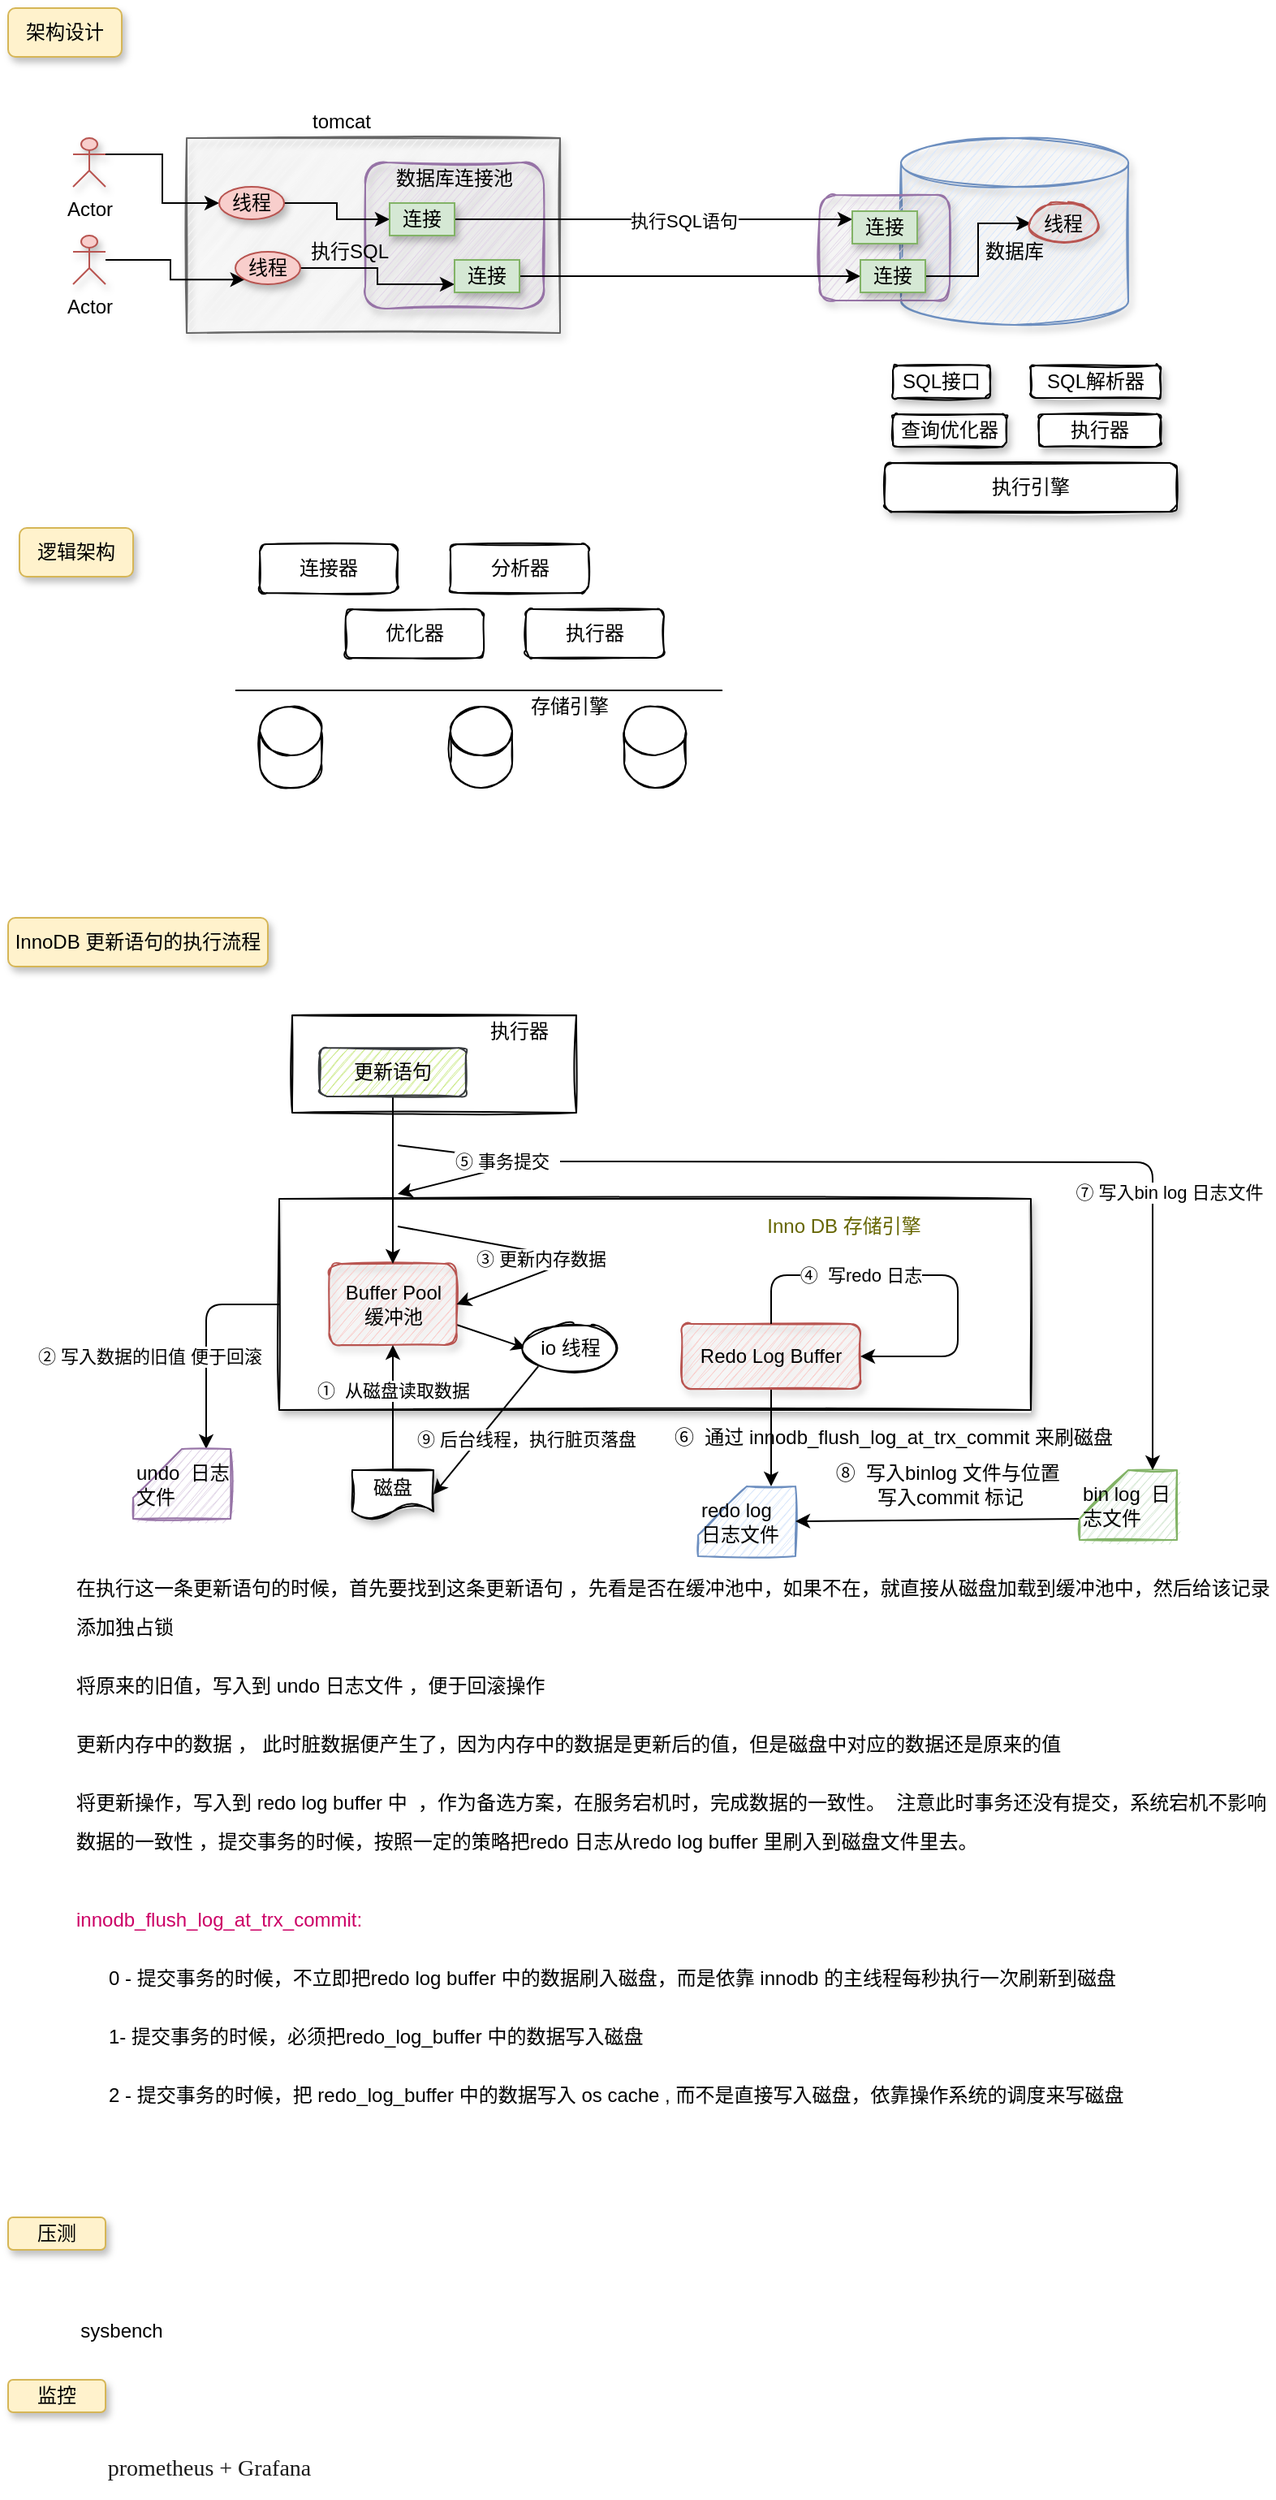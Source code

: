 <mxfile version="14.6.11" type="github" pages="5">
  <diagram id="QEoOFMB9QdWzOJR0WDVQ" name="架构设计">
    <mxGraphModel dx="866" dy="522" grid="1" gridSize="10" guides="1" tooltips="1" connect="1" arrows="1" fold="1" page="1" pageScale="1" pageWidth="827" pageHeight="1169" math="0" shadow="0">
      <root>
        <mxCell id="0" />
        <mxCell id="1" parent="0" />
        <mxCell id="zALf2eaeC74s68lvdfPb-63" value="" style="rounded=0;whiteSpace=wrap;html=1;shadow=0;sketch=1;align=center;" parent="1" vertex="1">
          <mxGeometry x="215" y="660" width="175" height="60" as="geometry" />
        </mxCell>
        <mxCell id="zALf2eaeC74s68lvdfPb-34" value="" style="rounded=0;whiteSpace=wrap;html=1;shadow=1;sketch=1;" parent="1" vertex="1">
          <mxGeometry x="207" y="773" width="463" height="130" as="geometry" />
        </mxCell>
        <mxCell id="zALf2eaeC74s68lvdfPb-18" value="数据库" style="shape=cylinder3;whiteSpace=wrap;html=1;boundedLbl=1;backgroundOutline=1;size=15;shadow=1;fillColor=#dae8fc;strokeColor=#6c8ebf;sketch=1;" parent="1" vertex="1">
          <mxGeometry x="590" y="120" width="140" height="115" as="geometry" />
        </mxCell>
        <mxCell id="zALf2eaeC74s68lvdfPb-19" value="" style="rounded=1;whiteSpace=wrap;html=1;shadow=1;sketch=1;fillColor=#e1d5e7;strokeColor=#9673a6;" parent="1" vertex="1">
          <mxGeometry x="540" y="155" width="80" height="65" as="geometry" />
        </mxCell>
        <mxCell id="zALf2eaeC74s68lvdfPb-4" value="" style="rounded=0;whiteSpace=wrap;html=1;shadow=1;sketch=1;fillColor=#f5f5f5;strokeColor=#666666;fontColor=#333333;" parent="1" vertex="1">
          <mxGeometry x="150" y="120" width="230" height="120" as="geometry" />
        </mxCell>
        <mxCell id="zALf2eaeC74s68lvdfPb-8" value="" style="rounded=1;whiteSpace=wrap;html=1;shadow=1;sketch=1;fillColor=#e1d5e7;strokeColor=#9673a6;" parent="1" vertex="1">
          <mxGeometry x="260" y="135" width="110" height="90" as="geometry" />
        </mxCell>
        <mxCell id="zALf2eaeC74s68lvdfPb-1" value="架构设计" style="rounded=1;whiteSpace=wrap;html=1;shadow=1;fillColor=#fff2cc;strokeColor=#d6b656;" parent="1" vertex="1">
          <mxGeometry x="40" y="40" width="70" height="30" as="geometry" />
        </mxCell>
        <mxCell id="zALf2eaeC74s68lvdfPb-12" style="edgeStyle=orthogonalEdgeStyle;rounded=0;orthogonalLoop=1;jettySize=auto;html=1;exitX=1;exitY=0.333;exitDx=0;exitDy=0;exitPerimeter=0;entryX=0;entryY=0.5;entryDx=0;entryDy=0;" parent="1" source="zALf2eaeC74s68lvdfPb-2" target="zALf2eaeC74s68lvdfPb-7" edge="1">
          <mxGeometry relative="1" as="geometry" />
        </mxCell>
        <mxCell id="zALf2eaeC74s68lvdfPb-2" value="Actor" style="shape=umlActor;verticalLabelPosition=bottom;verticalAlign=top;html=1;outlineConnect=0;shadow=1;fillColor=#f8cecc;strokeColor=#b85450;" parent="1" vertex="1">
          <mxGeometry x="80" y="120" width="20" height="30" as="geometry" />
        </mxCell>
        <mxCell id="zALf2eaeC74s68lvdfPb-13" style="edgeStyle=orthogonalEdgeStyle;rounded=0;orthogonalLoop=1;jettySize=auto;html=1;entryX=0;entryY=1;entryDx=0;entryDy=0;" parent="1" source="zALf2eaeC74s68lvdfPb-3" target="zALf2eaeC74s68lvdfPb-6" edge="1">
          <mxGeometry relative="1" as="geometry" />
        </mxCell>
        <mxCell id="zALf2eaeC74s68lvdfPb-3" value="Actor" style="shape=umlActor;verticalLabelPosition=bottom;verticalAlign=top;html=1;outlineConnect=0;shadow=1;fillColor=#f8cecc;strokeColor=#b85450;" parent="1" vertex="1">
          <mxGeometry x="80" y="180" width="20" height="30" as="geometry" />
        </mxCell>
        <mxCell id="zALf2eaeC74s68lvdfPb-5" value="tomcat" style="text;html=1;align=center;verticalAlign=middle;resizable=0;points=[];autosize=1;" parent="1" vertex="1">
          <mxGeometry x="220" y="100" width="50" height="20" as="geometry" />
        </mxCell>
        <mxCell id="zALf2eaeC74s68lvdfPb-16" style="edgeStyle=orthogonalEdgeStyle;rounded=0;orthogonalLoop=1;jettySize=auto;html=1;exitX=1;exitY=0.5;exitDx=0;exitDy=0;entryX=0;entryY=0.75;entryDx=0;entryDy=0;" parent="1" source="zALf2eaeC74s68lvdfPb-6" target="zALf2eaeC74s68lvdfPb-11" edge="1">
          <mxGeometry relative="1" as="geometry" />
        </mxCell>
        <mxCell id="zALf2eaeC74s68lvdfPb-6" value="线程" style="ellipse;whiteSpace=wrap;html=1;shadow=1;fillColor=#f8cecc;strokeColor=#b85450;" parent="1" vertex="1">
          <mxGeometry x="180" y="190" width="40" height="20" as="geometry" />
        </mxCell>
        <mxCell id="zALf2eaeC74s68lvdfPb-15" style="edgeStyle=orthogonalEdgeStyle;rounded=0;orthogonalLoop=1;jettySize=auto;html=1;exitX=1;exitY=0.5;exitDx=0;exitDy=0;entryX=0;entryY=0.5;entryDx=0;entryDy=0;" parent="1" source="zALf2eaeC74s68lvdfPb-7" target="zALf2eaeC74s68lvdfPb-10" edge="1">
          <mxGeometry relative="1" as="geometry" />
        </mxCell>
        <mxCell id="zALf2eaeC74s68lvdfPb-7" value="线程" style="ellipse;whiteSpace=wrap;html=1;shadow=1;fillColor=#f8cecc;strokeColor=#b85450;" parent="1" vertex="1">
          <mxGeometry x="170" y="150" width="40" height="20" as="geometry" />
        </mxCell>
        <mxCell id="zALf2eaeC74s68lvdfPb-9" value="数据库连接池" style="text;html=1;align=center;verticalAlign=middle;whiteSpace=wrap;rounded=0;shadow=1;" parent="1" vertex="1">
          <mxGeometry x="275" y="135" width="80" height="20" as="geometry" />
        </mxCell>
        <mxCell id="zALf2eaeC74s68lvdfPb-22" style="edgeStyle=orthogonalEdgeStyle;rounded=0;orthogonalLoop=1;jettySize=auto;html=1;exitX=1;exitY=0.5;exitDx=0;exitDy=0;entryX=0;entryY=0.25;entryDx=0;entryDy=0;" parent="1" source="zALf2eaeC74s68lvdfPb-10" target="zALf2eaeC74s68lvdfPb-20" edge="1">
          <mxGeometry relative="1" as="geometry" />
        </mxCell>
        <mxCell id="zALf2eaeC74s68lvdfPb-27" value="执行SQL语句" style="edgeLabel;html=1;align=center;verticalAlign=middle;resizable=0;points=[];" parent="zALf2eaeC74s68lvdfPb-22" vertex="1" connectable="0">
          <mxGeometry x="0.151" y="-1" relative="1" as="geometry">
            <mxPoint as="offset" />
          </mxGeometry>
        </mxCell>
        <mxCell id="zALf2eaeC74s68lvdfPb-10" value="连接" style="rounded=0;whiteSpace=wrap;html=1;shadow=1;fillColor=#d5e8d4;strokeColor=#82b366;" parent="1" vertex="1">
          <mxGeometry x="275" y="160" width="40" height="20" as="geometry" />
        </mxCell>
        <mxCell id="zALf2eaeC74s68lvdfPb-23" style="edgeStyle=orthogonalEdgeStyle;rounded=0;orthogonalLoop=1;jettySize=auto;html=1;entryX=0;entryY=0.5;entryDx=0;entryDy=0;" parent="1" source="zALf2eaeC74s68lvdfPb-11" target="zALf2eaeC74s68lvdfPb-21" edge="1">
          <mxGeometry relative="1" as="geometry" />
        </mxCell>
        <mxCell id="zALf2eaeC74s68lvdfPb-11" value="连接" style="rounded=0;whiteSpace=wrap;html=1;shadow=1;fillColor=#d5e8d4;strokeColor=#82b366;" parent="1" vertex="1">
          <mxGeometry x="315" y="195" width="40" height="20" as="geometry" />
        </mxCell>
        <mxCell id="zALf2eaeC74s68lvdfPb-17" value="执行SQL" style="text;html=1;align=center;verticalAlign=middle;resizable=0;points=[];autosize=1;" parent="1" vertex="1">
          <mxGeometry x="220" y="180" width="60" height="20" as="geometry" />
        </mxCell>
        <mxCell id="zALf2eaeC74s68lvdfPb-20" value="连接" style="rounded=0;whiteSpace=wrap;html=1;shadow=1;fillColor=#d5e8d4;strokeColor=#82b366;" parent="1" vertex="1">
          <mxGeometry x="560" y="165" width="40" height="20" as="geometry" />
        </mxCell>
        <mxCell id="zALf2eaeC74s68lvdfPb-26" style="edgeStyle=orthogonalEdgeStyle;rounded=0;orthogonalLoop=1;jettySize=auto;html=1;exitX=1;exitY=0.5;exitDx=0;exitDy=0;entryX=0;entryY=0.5;entryDx=0;entryDy=0;" parent="1" source="zALf2eaeC74s68lvdfPb-21" target="zALf2eaeC74s68lvdfPb-25" edge="1">
          <mxGeometry relative="1" as="geometry" />
        </mxCell>
        <mxCell id="zALf2eaeC74s68lvdfPb-21" value="连接" style="rounded=0;whiteSpace=wrap;html=1;shadow=1;fillColor=#d5e8d4;strokeColor=#82b366;" parent="1" vertex="1">
          <mxGeometry x="565" y="195" width="40" height="20" as="geometry" />
        </mxCell>
        <mxCell id="zALf2eaeC74s68lvdfPb-25" value="线程" style="ellipse;whiteSpace=wrap;html=1;shadow=1;sketch=1;fillColor=#f8cecc;strokeColor=#b85450;" parent="1" vertex="1">
          <mxGeometry x="670" y="160" width="40" height="25" as="geometry" />
        </mxCell>
        <mxCell id="zALf2eaeC74s68lvdfPb-28" value="SQL接口" style="rounded=1;whiteSpace=wrap;html=1;shadow=1;sketch=1;" parent="1" vertex="1">
          <mxGeometry x="585" y="260" width="60" height="20" as="geometry" />
        </mxCell>
        <mxCell id="zALf2eaeC74s68lvdfPb-29" value="SQL解析器" style="rounded=1;whiteSpace=wrap;html=1;shadow=1;sketch=1;" parent="1" vertex="1">
          <mxGeometry x="670" y="260" width="80" height="20" as="geometry" />
        </mxCell>
        <mxCell id="zALf2eaeC74s68lvdfPb-30" value="查询优化器" style="rounded=1;whiteSpace=wrap;html=1;shadow=1;sketch=1;" parent="1" vertex="1">
          <mxGeometry x="585" y="290" width="70" height="20" as="geometry" />
        </mxCell>
        <mxCell id="zALf2eaeC74s68lvdfPb-31" value="执行引擎" style="rounded=1;whiteSpace=wrap;html=1;shadow=1;sketch=1;" parent="1" vertex="1">
          <mxGeometry x="580" y="320" width="180" height="30" as="geometry" />
        </mxCell>
        <mxCell id="zALf2eaeC74s68lvdfPb-32" value="执行器" style="rounded=1;whiteSpace=wrap;html=1;shadow=1;sketch=1;" parent="1" vertex="1">
          <mxGeometry x="675" y="290" width="75" height="20" as="geometry" />
        </mxCell>
        <mxCell id="zALf2eaeC74s68lvdfPb-33" value="InnoDB 更新语句的执行流程" style="rounded=1;whiteSpace=wrap;html=1;shadow=1;fillColor=#fff2cc;strokeColor=#d6b656;" parent="1" vertex="1">
          <mxGeometry x="40" y="600" width="160" height="30" as="geometry" />
        </mxCell>
        <mxCell id="zALf2eaeC74s68lvdfPb-43" style="edgeStyle=orthogonalEdgeStyle;rounded=1;orthogonalLoop=1;jettySize=auto;html=1;exitX=0;exitY=0.5;exitDx=0;exitDy=0;entryX=0;entryY=0;entryDx=45;entryDy=0;entryPerimeter=0;" parent="1" source="zALf2eaeC74s68lvdfPb-34" target="zALf2eaeC74s68lvdfPb-42" edge="1">
          <mxGeometry relative="1" as="geometry" />
        </mxCell>
        <mxCell id="zALf2eaeC74s68lvdfPb-44" value="② 写入数据的旧值 便于回滚" style="edgeLabel;html=1;align=center;verticalAlign=middle;resizable=0;points=[];" parent="zALf2eaeC74s68lvdfPb-43" vertex="1" connectable="0">
          <mxGeometry x="0.015" y="-1" relative="1" as="geometry">
            <mxPoint x="-34" y="9" as="offset" />
          </mxGeometry>
        </mxCell>
        <mxCell id="zALf2eaeC74s68lvdfPb-69" style="rounded=1;orthogonalLoop=1;jettySize=auto;html=1;exitX=1;exitY=0.75;exitDx=0;exitDy=0;entryX=0;entryY=0.5;entryDx=0;entryDy=0;endArrow=classic;endFill=1;" parent="1" source="zALf2eaeC74s68lvdfPb-35" target="zALf2eaeC74s68lvdfPb-67" edge="1">
          <mxGeometry relative="1" as="geometry" />
        </mxCell>
        <mxCell id="zALf2eaeC74s68lvdfPb-35" value="Buffer Pool&lt;br&gt;缓冲池" style="rounded=1;whiteSpace=wrap;html=1;shadow=1;sketch=1;fillColor=#f8cecc;strokeColor=#b85450;" parent="1" vertex="1">
          <mxGeometry x="237.75" y="813" width="78.5" height="50" as="geometry" />
        </mxCell>
        <mxCell id="zALf2eaeC74s68lvdfPb-37" style="edgeStyle=orthogonalEdgeStyle;rounded=0;orthogonalLoop=1;jettySize=auto;html=1;exitX=0.5;exitY=0;exitDx=0;exitDy=0;entryX=0.5;entryY=1;entryDx=0;entryDy=0;" parent="1" source="zALf2eaeC74s68lvdfPb-36" target="zALf2eaeC74s68lvdfPb-35" edge="1">
          <mxGeometry relative="1" as="geometry" />
        </mxCell>
        <mxCell id="zALf2eaeC74s68lvdfPb-38" value="①&amp;nbsp; 从磁盘读取数据" style="edgeLabel;html=1;align=center;verticalAlign=middle;resizable=0;points=[];" parent="zALf2eaeC74s68lvdfPb-37" vertex="1" connectable="0">
          <mxGeometry x="-0.182" y="-3" relative="1" as="geometry">
            <mxPoint x="-3" y="-18" as="offset" />
          </mxGeometry>
        </mxCell>
        <mxCell id="zALf2eaeC74s68lvdfPb-36" value="磁盘" style="shape=document;whiteSpace=wrap;html=1;boundedLbl=1;shadow=1;sketch=1;" parent="1" vertex="1">
          <mxGeometry x="252" y="940" width="50" height="30" as="geometry" />
        </mxCell>
        <mxCell id="zALf2eaeC74s68lvdfPb-40" value="&lt;p style=&quot;line-height: 200%&quot;&gt;在执行这一条更新语句的时候，首先要找到这条更新语句 ，先看是否在缓冲池中，如果不在，就直接从磁盘加载到缓冲池中，然后给该记录添加独占锁&lt;/p&gt;&lt;p style=&quot;line-height: 200%&quot;&gt;将原来的旧值，写入到 undo 日志文件 ，便于回滚操作&lt;/p&gt;&lt;p style=&quot;line-height: 200%&quot;&gt;更新内存中的数据 ， 此时脏数据便产生了，因为内存中的数据是更新后的值，但是磁盘中对应的数据还是原来的值&lt;/p&gt;&lt;p style=&quot;line-height: 200%&quot;&gt;将更新操作，写入到 redo log buffer 中&amp;nbsp; ，作为备选方案，在服务宕机时，完成数据的一致性。&amp;nbsp; 注意此时事务还没有提交，系统宕机不影响数据的一致性 ，提交事务的时候，按照一定的策略把redo 日志从redo log buffer 里刷入到磁盘文件里去。&lt;/p&gt;" style="text;html=1;strokeColor=none;fillColor=none;align=left;verticalAlign=middle;whiteSpace=wrap;rounded=0;shadow=0;sketch=0;" parent="1" vertex="1">
          <mxGeometry x="80" y="1000" width="740" height="180" as="geometry" />
        </mxCell>
        <mxCell id="zALf2eaeC74s68lvdfPb-42" value="undo&amp;nbsp; 日志文件" style="shape=card;whiteSpace=wrap;html=1;shadow=0;sketch=1;align=left;fillColor=#e1d5e7;strokeColor=#9673a6;" parent="1" vertex="1">
          <mxGeometry x="117" y="927" width="60" height="43" as="geometry" />
        </mxCell>
        <mxCell id="zALf2eaeC74s68lvdfPb-47" style="edgeStyle=orthogonalEdgeStyle;rounded=1;orthogonalLoop=1;jettySize=auto;html=1;exitX=0.5;exitY=1;exitDx=0;exitDy=0;entryX=0.5;entryY=0;entryDx=0;entryDy=0;" parent="1" source="zALf2eaeC74s68lvdfPb-45" target="zALf2eaeC74s68lvdfPb-35" edge="1">
          <mxGeometry relative="1" as="geometry" />
        </mxCell>
        <mxCell id="zALf2eaeC74s68lvdfPb-45" value="更新语句" style="rounded=1;whiteSpace=wrap;html=1;shadow=0;sketch=1;align=center;fillColor=#cdeb8b;strokeColor=#36393d;" parent="1" vertex="1">
          <mxGeometry x="232" y="680" width="90" height="30" as="geometry" />
        </mxCell>
        <mxCell id="zALf2eaeC74s68lvdfPb-48" value="" style="endArrow=classic;html=1;entryX=1;entryY=0.5;entryDx=0;entryDy=0;" parent="1" target="zALf2eaeC74s68lvdfPb-35" edge="1">
          <mxGeometry width="50" height="50" relative="1" as="geometry">
            <mxPoint x="280" y="790" as="sourcePoint" />
            <mxPoint x="460" y="930" as="targetPoint" />
            <Array as="points">
              <mxPoint x="390" y="810" />
            </Array>
          </mxGeometry>
        </mxCell>
        <mxCell id="zALf2eaeC74s68lvdfPb-49" value="③ 更新内存数据" style="edgeLabel;html=1;align=center;verticalAlign=middle;resizable=0;points=[];" parent="zALf2eaeC74s68lvdfPb-48" vertex="1" connectable="0">
          <mxGeometry x="-0.27" y="-1" relative="1" as="geometry">
            <mxPoint x="19.34" y="6.14" as="offset" />
          </mxGeometry>
        </mxCell>
        <mxCell id="zALf2eaeC74s68lvdfPb-50" value="&lt;font color=&quot;#666600&quot;&gt;Inno DB 存储引擎&lt;/font&gt;" style="text;html=1;align=center;verticalAlign=middle;whiteSpace=wrap;rounded=0;shadow=0;sketch=1;" parent="1" vertex="1">
          <mxGeometry x="500" y="780" width="110" height="20" as="geometry" />
        </mxCell>
        <mxCell id="zALf2eaeC74s68lvdfPb-55" style="edgeStyle=orthogonalEdgeStyle;rounded=1;orthogonalLoop=1;jettySize=auto;html=1;exitX=0.5;exitY=1;exitDx=0;exitDy=0;entryX=0;entryY=0;entryDx=45;entryDy=0;entryPerimeter=0;" parent="1" source="zALf2eaeC74s68lvdfPb-51" target="zALf2eaeC74s68lvdfPb-54" edge="1">
          <mxGeometry relative="1" as="geometry" />
        </mxCell>
        <mxCell id="zALf2eaeC74s68lvdfPb-51" value="Redo Log Buffer" style="rounded=1;whiteSpace=wrap;html=1;shadow=1;sketch=1;fillColor=#f8cecc;strokeColor=#b85450;" parent="1" vertex="1">
          <mxGeometry x="455" y="850" width="110" height="40" as="geometry" />
        </mxCell>
        <mxCell id="zALf2eaeC74s68lvdfPb-52" style="edgeStyle=orthogonalEdgeStyle;rounded=1;orthogonalLoop=1;jettySize=auto;html=1;exitX=0.5;exitY=0;exitDx=0;exitDy=0;entryX=1;entryY=0.5;entryDx=0;entryDy=0;" parent="1" source="zALf2eaeC74s68lvdfPb-51" target="zALf2eaeC74s68lvdfPb-51" edge="1">
          <mxGeometry relative="1" as="geometry">
            <Array as="points">
              <mxPoint x="510" y="820" />
              <mxPoint x="625" y="820" />
              <mxPoint x="625" y="870" />
            </Array>
          </mxGeometry>
        </mxCell>
        <mxCell id="zALf2eaeC74s68lvdfPb-53" value="④&amp;nbsp; 写redo 日志" style="edgeLabel;html=1;align=center;verticalAlign=middle;resizable=0;points=[];" parent="zALf2eaeC74s68lvdfPb-52" vertex="1" connectable="0">
          <mxGeometry x="-0.529" relative="1" as="geometry">
            <mxPoint x="25" as="offset" />
          </mxGeometry>
        </mxCell>
        <mxCell id="zALf2eaeC74s68lvdfPb-54" value="redo log&amp;nbsp;&lt;br&gt;日志文件" style="shape=card;whiteSpace=wrap;html=1;shadow=0;sketch=1;align=left;fillColor=#dae8fc;strokeColor=#6c8ebf;" parent="1" vertex="1">
          <mxGeometry x="465" y="950" width="60" height="43" as="geometry" />
        </mxCell>
        <mxCell id="zALf2eaeC74s68lvdfPb-56" value="⑥&amp;nbsp; 通过 innodb_flush_log_at_trx_commit 来刷磁盘" style="text;html=1;align=center;verticalAlign=middle;resizable=0;points=[];autosize=1;" parent="1" vertex="1">
          <mxGeometry x="440" y="910" width="290" height="20" as="geometry" />
        </mxCell>
        <mxCell id="zALf2eaeC74s68lvdfPb-57" value="" style="endArrow=classic;html=1;" parent="1" edge="1">
          <mxGeometry width="50" height="50" relative="1" as="geometry">
            <mxPoint x="280" y="740" as="sourcePoint" />
            <mxPoint x="280" y="770" as="targetPoint" />
            <Array as="points">
              <mxPoint x="360" y="750" />
            </Array>
          </mxGeometry>
        </mxCell>
        <mxCell id="zALf2eaeC74s68lvdfPb-58" value="⑤ 事务提交" style="edgeLabel;html=1;align=center;verticalAlign=middle;resizable=0;points=[];" parent="zALf2eaeC74s68lvdfPb-57" vertex="1" connectable="0">
          <mxGeometry x="-0.206" y="-2" relative="1" as="geometry">
            <mxPoint as="offset" />
          </mxGeometry>
        </mxCell>
        <mxCell id="zALf2eaeC74s68lvdfPb-59" value="&lt;p style=&quot;line-height: 200%&quot;&gt;&lt;font color=&quot;#cc0066&quot;&gt;innodb_flush_log_at_trx_commit:&lt;/font&gt;&lt;/p&gt;&lt;p style=&quot;line-height: 200%&quot;&gt;&amp;nbsp; &amp;nbsp; &amp;nbsp; 0 - 提交事务的时候，不立即把redo log buffer 中的数据刷入磁盘，而是依靠 innodb 的主线程每秒执行一次刷新到磁盘&lt;/p&gt;&lt;p style=&quot;line-height: 200%&quot;&gt;&amp;nbsp; &amp;nbsp; &amp;nbsp; 1- 提交事务的时候，必须把redo_log_buffer 中的数据写入磁盘&lt;/p&gt;&lt;p style=&quot;line-height: 200%&quot;&gt;&amp;nbsp; &amp;nbsp; &amp;nbsp; 2 - 提交事务的时候，把 redo_log_buffer 中的数据写入 os cache , 而不是直接写入磁盘，依靠操作系统的调度来写磁盘&lt;/p&gt;" style="text;html=1;align=left;verticalAlign=middle;whiteSpace=wrap;rounded=0;shadow=0;sketch=0;" parent="1" vertex="1">
          <mxGeometry x="80" y="1210" width="740" height="120" as="geometry" />
        </mxCell>
        <mxCell id="zALf2eaeC74s68lvdfPb-72" style="edgeStyle=none;rounded=1;orthogonalLoop=1;jettySize=auto;html=1;exitX=0;exitY=0;exitDx=0;exitDy=30;exitPerimeter=0;entryX=1;entryY=0.5;entryDx=0;entryDy=0;entryPerimeter=0;endArrow=classic;endFill=1;" parent="1" source="zALf2eaeC74s68lvdfPb-60" target="zALf2eaeC74s68lvdfPb-54" edge="1">
          <mxGeometry relative="1" as="geometry" />
        </mxCell>
        <mxCell id="zALf2eaeC74s68lvdfPb-60" value="bin log&amp;nbsp; 日志文件" style="shape=card;whiteSpace=wrap;html=1;shadow=0;sketch=1;align=left;fillColor=#d5e8d4;strokeColor=#82b366;" parent="1" vertex="1">
          <mxGeometry x="700" y="940" width="60" height="43" as="geometry" />
        </mxCell>
        <mxCell id="zALf2eaeC74s68lvdfPb-61" value="" style="endArrow=classic;html=1;entryX=0;entryY=0;entryDx=45;entryDy=0;entryPerimeter=0;edgeStyle=orthogonalEdgeStyle;elbow=vertical;" parent="1" target="zALf2eaeC74s68lvdfPb-60" edge="1">
          <mxGeometry width="50" height="50" relative="1" as="geometry">
            <mxPoint x="380" y="750" as="sourcePoint" />
            <mxPoint x="535" y="850" as="targetPoint" />
          </mxGeometry>
        </mxCell>
        <mxCell id="zALf2eaeC74s68lvdfPb-62" value="⑦ 写入bin log 日志文件" style="edgeLabel;html=1;align=center;verticalAlign=middle;resizable=0;points=[];" parent="zALf2eaeC74s68lvdfPb-61" vertex="1" connectable="0">
          <mxGeometry x="0.365" y="-1" relative="1" as="geometry">
            <mxPoint x="11" y="5" as="offset" />
          </mxGeometry>
        </mxCell>
        <mxCell id="zALf2eaeC74s68lvdfPb-64" value="执行器" style="text;html=1;strokeColor=none;fillColor=none;align=center;verticalAlign=middle;whiteSpace=wrap;rounded=0;shadow=0;sketch=1;" parent="1" vertex="1">
          <mxGeometry x="320" y="660" width="70" height="20" as="geometry" />
        </mxCell>
        <mxCell id="zALf2eaeC74s68lvdfPb-66" value="⑧&amp;nbsp; 写入binlog 文件与位置&amp;nbsp;&lt;br&gt;写入commit 标记" style="text;html=1;align=center;verticalAlign=middle;resizable=0;points=[];autosize=1;" parent="1" vertex="1">
          <mxGeometry x="540" y="933.5" width="160" height="30" as="geometry" />
        </mxCell>
        <mxCell id="zALf2eaeC74s68lvdfPb-70" style="edgeStyle=none;rounded=1;orthogonalLoop=1;jettySize=auto;html=1;exitX=0;exitY=1;exitDx=0;exitDy=0;entryX=1;entryY=0.5;entryDx=0;entryDy=0;endArrow=classic;endFill=1;" parent="1" source="zALf2eaeC74s68lvdfPb-67" target="zALf2eaeC74s68lvdfPb-36" edge="1">
          <mxGeometry relative="1" as="geometry" />
        </mxCell>
        <mxCell id="zALf2eaeC74s68lvdfPb-71" value="⑨ 后台线程，执行脏页落盘" style="edgeLabel;html=1;align=center;verticalAlign=middle;resizable=0;points=[];" parent="zALf2eaeC74s68lvdfPb-70" vertex="1" connectable="0">
          <mxGeometry x="0.215" y="2" relative="1" as="geometry">
            <mxPoint x="29.61" y="-4.85" as="offset" />
          </mxGeometry>
        </mxCell>
        <mxCell id="zALf2eaeC74s68lvdfPb-67" value="io 线程" style="ellipse;whiteSpace=wrap;html=1;shadow=0;sketch=1;align=center;" parent="1" vertex="1">
          <mxGeometry x="359" y="850" width="55" height="30" as="geometry" />
        </mxCell>
        <mxCell id="zALf2eaeC74s68lvdfPb-75" value="压测" style="rounded=1;whiteSpace=wrap;html=1;shadow=1;fillColor=#fff2cc;strokeColor=#d6b656;" parent="1" vertex="1">
          <mxGeometry x="40" y="1400" width="60" height="20" as="geometry" />
        </mxCell>
        <mxCell id="zALf2eaeC74s68lvdfPb-76" value="sysbench" style="text;html=1;strokeColor=none;fillColor=none;align=center;verticalAlign=middle;whiteSpace=wrap;rounded=0;shadow=0;sketch=1;" parent="1" vertex="1">
          <mxGeometry x="80" y="1460" width="60" height="20" as="geometry" />
        </mxCell>
        <mxCell id="zALf2eaeC74s68lvdfPb-77" value="监控" style="rounded=1;whiteSpace=wrap;html=1;shadow=1;fillColor=#fff2cc;strokeColor=#d6b656;" parent="1" vertex="1">
          <mxGeometry x="40" y="1500" width="60" height="20" as="geometry" />
        </mxCell>
        <mxCell id="zALf2eaeC74s68lvdfPb-80" value="&lt;h1 style=&quot;font-family: &amp;#34;microsoft yahei&amp;#34; ; font-size: 14px&quot;&gt;&lt;font color=&quot;#1a1a1a&quot; style=&quot;font-weight: normal&quot;&gt;prometheus + Grafana&lt;/font&gt;&lt;/h1&gt;" style="text;html=1;strokeColor=none;fillColor=none;align=center;verticalAlign=middle;whiteSpace=wrap;rounded=0;shadow=0;sketch=1;" parent="1" vertex="1">
          <mxGeometry x="80" y="1540" width="168" height="30" as="geometry" />
        </mxCell>
        <mxCell id="UpDQmyU9w6_bCQieixIr-1" value="" style="endArrow=none;html=1;" parent="1" edge="1">
          <mxGeometry width="50" height="50" relative="1" as="geometry">
            <mxPoint x="180" y="460" as="sourcePoint" />
            <mxPoint x="480" y="460" as="targetPoint" />
          </mxGeometry>
        </mxCell>
        <mxCell id="UpDQmyU9w6_bCQieixIr-2" value="逻辑架构" style="rounded=1;whiteSpace=wrap;html=1;shadow=1;fillColor=#fff2cc;strokeColor=#d6b656;" parent="1" vertex="1">
          <mxGeometry x="47" y="360" width="70" height="30" as="geometry" />
        </mxCell>
        <mxCell id="UpDQmyU9w6_bCQieixIr-3" value="连接器" style="rounded=1;whiteSpace=wrap;html=1;sketch=1;" parent="1" vertex="1">
          <mxGeometry x="195" y="370" width="85" height="30" as="geometry" />
        </mxCell>
        <mxCell id="UpDQmyU9w6_bCQieixIr-4" value="分析器" style="rounded=1;whiteSpace=wrap;html=1;sketch=1;" parent="1" vertex="1">
          <mxGeometry x="312.5" y="370" width="85" height="30" as="geometry" />
        </mxCell>
        <mxCell id="UpDQmyU9w6_bCQieixIr-5" value="优化器" style="rounded=1;whiteSpace=wrap;html=1;sketch=1;" parent="1" vertex="1">
          <mxGeometry x="248" y="410" width="85" height="30" as="geometry" />
        </mxCell>
        <mxCell id="UpDQmyU9w6_bCQieixIr-6" value="执行器" style="rounded=1;whiteSpace=wrap;html=1;sketch=1;" parent="1" vertex="1">
          <mxGeometry x="359" y="410" width="85" height="30" as="geometry" />
        </mxCell>
        <mxCell id="UpDQmyU9w6_bCQieixIr-7" value="" style="shape=cylinder3;whiteSpace=wrap;html=1;boundedLbl=1;backgroundOutline=1;size=15;sketch=1;" parent="1" vertex="1">
          <mxGeometry x="195" y="470" width="38" height="50" as="geometry" />
        </mxCell>
        <mxCell id="UpDQmyU9w6_bCQieixIr-8" value="" style="shape=cylinder3;whiteSpace=wrap;html=1;boundedLbl=1;backgroundOutline=1;size=15;sketch=1;" parent="1" vertex="1">
          <mxGeometry x="312.5" y="470" width="38" height="50" as="geometry" />
        </mxCell>
        <mxCell id="UpDQmyU9w6_bCQieixIr-9" value="" style="shape=cylinder3;whiteSpace=wrap;html=1;boundedLbl=1;backgroundOutline=1;size=15;sketch=1;" parent="1" vertex="1">
          <mxGeometry x="419.5" y="470" width="38" height="50" as="geometry" />
        </mxCell>
        <mxCell id="UpDQmyU9w6_bCQieixIr-10" value="存储引擎" style="text;html=1;strokeColor=none;fillColor=none;align=center;verticalAlign=middle;whiteSpace=wrap;rounded=0;sketch=1;" parent="1" vertex="1">
          <mxGeometry x="359" y="460" width="53.5" height="20" as="geometry" />
        </mxCell>
      </root>
    </mxGraphModel>
  </diagram>
  <diagram id="RD104Iu35cGpDa-m4dpr" name="Buffer Pool">
    <mxGraphModel dx="866" dy="-647" grid="1" gridSize="10" guides="1" tooltips="1" connect="1" arrows="1" fold="1" page="1" pageScale="1" pageWidth="827" pageHeight="1169" math="0" shadow="0">
      <root>
        <mxCell id="hZ35b4r6HPtFQP_8WnYt-0" />
        <mxCell id="hZ35b4r6HPtFQP_8WnYt-1" parent="hZ35b4r6HPtFQP_8WnYt-0" />
        <mxCell id="p_YL0OfOBHn9h6odL_zA-0" value="如何配置Buffer pool 的大小" style="rounded=1;whiteSpace=wrap;html=1;shadow=1;fillColor=#fff2cc;strokeColor=#d6b656;" parent="hZ35b4r6HPtFQP_8WnYt-1" vertex="1">
          <mxGeometry x="40" y="1200" width="160" height="40" as="geometry" />
        </mxCell>
        <mxCell id="p_YL0OfOBHn9h6odL_zA-1" value="&lt;font color=&quot;#333333&quot; style=&quot;line-height: 150%&quot;&gt;Buffer Pool 本质其实就是数据库的一个内存组件 ，可以理解为一片内存结构：&lt;br&gt;&amp;nbsp; &amp;nbsp; &amp;nbsp; &amp;nbsp; Buffer Pool&amp;nbsp; 默认大小 128M .&lt;br&gt;&lt;br&gt;修改Buffer Pool 的大小：&lt;br&gt;&amp;nbsp; &amp;nbsp; &amp;nbsp; &amp;nbsp;&lt;span style=&quot;font-family: sans-serif ; font-size: 13.083px ; background-color: rgb(255 , 255 , 255)&quot;&gt;innodb_buffer_pool_size = 2147483648&lt;br&gt;&lt;br&gt;Buffer Pool 中存放的时一个一个的数据页.&lt;br&gt;&lt;/span&gt;&lt;/font&gt;" style="text;html=1;strokeColor=none;fillColor=none;align=left;verticalAlign=middle;whiteSpace=wrap;rounded=0;shadow=0;sketch=1;" parent="hZ35b4r6HPtFQP_8WnYt-1" vertex="1">
          <mxGeometry x="80" y="1270" width="740" height="100" as="geometry" />
        </mxCell>
        <mxCell id="bKbJKUieX8mrXtw6g7Ro-0" value="" style="rounded=1;whiteSpace=wrap;html=1;sketch=1;" parent="hZ35b4r6HPtFQP_8WnYt-1" vertex="1">
          <mxGeometry x="100" y="1440" width="580" height="290" as="geometry" />
        </mxCell>
        <mxCell id="bKbJKUieX8mrXtw6g7Ro-1" value="free list ， 存放空闲的页面" style="rounded=1;whiteSpace=wrap;html=1;sketch=1;" parent="hZ35b4r6HPtFQP_8WnYt-1" vertex="1">
          <mxGeometry x="130" y="1450" width="300" height="30" as="geometry" />
        </mxCell>
        <mxCell id="bKbJKUieX8mrXtw6g7Ro-2" value="hash 表 ： 存放已经加载的页面信息 ，&lt;br&gt;&amp;nbsp;&lt;br&gt;key: 表空间号 + 数据页号， value: 缓存页地址&lt;br&gt;key: 表空间号 + 数据页号， value: 缓存页地址" style="rounded=1;whiteSpace=wrap;html=1;sketch=1;" parent="hZ35b4r6HPtFQP_8WnYt-1" vertex="1">
          <mxGeometry x="130" y="1540" width="250" height="80" as="geometry" />
        </mxCell>
        <mxCell id="bKbJKUieX8mrXtw6g7Ro-3" value="" style="rounded=0;whiteSpace=wrap;html=1;sketch=1;" parent="hZ35b4r6HPtFQP_8WnYt-1" vertex="1">
          <mxGeometry x="510" y="1450" width="30" height="20" as="geometry" />
        </mxCell>
        <mxCell id="bKbJKUieX8mrXtw6g7Ro-4" value="" style="rounded=0;whiteSpace=wrap;html=1;sketch=1;" parent="hZ35b4r6HPtFQP_8WnYt-1" vertex="1">
          <mxGeometry x="550" y="1450" width="30" height="20" as="geometry" />
        </mxCell>
        <mxCell id="bKbJKUieX8mrXtw6g7Ro-5" value="" style="rounded=0;whiteSpace=wrap;html=1;sketch=1;" parent="hZ35b4r6HPtFQP_8WnYt-1" vertex="1">
          <mxGeometry x="590" y="1450" width="30" height="20" as="geometry" />
        </mxCell>
        <mxCell id="bKbJKUieX8mrXtw6g7Ro-6" value="" style="rounded=0;whiteSpace=wrap;html=1;sketch=1;" parent="hZ35b4r6HPtFQP_8WnYt-1" vertex="1">
          <mxGeometry x="510" y="1490" width="30" height="20" as="geometry" />
        </mxCell>
        <mxCell id="bKbJKUieX8mrXtw6g7Ro-7" value="" style="rounded=0;whiteSpace=wrap;html=1;sketch=1;" parent="hZ35b4r6HPtFQP_8WnYt-1" vertex="1">
          <mxGeometry x="550" y="1490" width="30" height="20" as="geometry" />
        </mxCell>
        <mxCell id="bKbJKUieX8mrXtw6g7Ro-8" value="" style="rounded=0;whiteSpace=wrap;html=1;sketch=1;" parent="hZ35b4r6HPtFQP_8WnYt-1" vertex="1">
          <mxGeometry x="590" y="1490" width="30" height="20" as="geometry" />
        </mxCell>
        <mxCell id="bKbJKUieX8mrXtw6g7Ro-9" value="flush list ， 存放修改过的页面" style="rounded=1;whiteSpace=wrap;html=1;sketch=1;" parent="hZ35b4r6HPtFQP_8WnYt-1" vertex="1">
          <mxGeometry x="130" y="1490" width="300" height="30" as="geometry" />
        </mxCell>
        <mxCell id="bKbJKUieX8mrXtw6g7Ro-10" value="热数据区" style="rounded=1;whiteSpace=wrap;html=1;sketch=1;fillColor=#dae8fc;strokeColor=#6c8ebf;" parent="hZ35b4r6HPtFQP_8WnYt-1" vertex="1">
          <mxGeometry x="230" y="1640" width="250" height="20" as="geometry" />
        </mxCell>
        <mxCell id="bKbJKUieX8mrXtw6g7Ro-11" value="冷数据区" style="rounded=1;whiteSpace=wrap;html=1;sketch=1;fillColor=#e1d5e7;strokeColor=#9673a6;" parent="hZ35b4r6HPtFQP_8WnYt-1" vertex="1">
          <mxGeometry x="480" y="1640" width="100" height="20" as="geometry" />
        </mxCell>
        <mxCell id="bKbJKUieX8mrXtw6g7Ro-12" value="LRU 链表" style="text;html=1;strokeColor=none;fillColor=none;align=center;verticalAlign=middle;whiteSpace=wrap;rounded=0;sketch=1;" parent="hZ35b4r6HPtFQP_8WnYt-1" vertex="1">
          <mxGeometry x="110" y="1640" width="90" height="20" as="geometry" />
        </mxCell>
        <mxCell id="bKbJKUieX8mrXtw6g7Ro-13" value="&lt;p style=&quot;line-height: 160%&quot;&gt;页面刚加载的数据存放进冷数据区 ，如果1s之后 ，冷数据区的页面再次被访问到，则将该页面移动到 热数据区&lt;/p&gt;" style="text;html=1;strokeColor=none;fillColor=none;align=left;verticalAlign=middle;whiteSpace=wrap;rounded=0;sketch=1;" parent="hZ35b4r6HPtFQP_8WnYt-1" vertex="1">
          <mxGeometry x="230" y="1684" width="360" height="40" as="geometry" />
        </mxCell>
        <mxCell id="bKbJKUieX8mrXtw6g7Ro-14" value="有后台线程定时的把链表尾部的页面刷入磁盘" style="text;html=1;strokeColor=none;fillColor=none;align=center;verticalAlign=middle;whiteSpace=wrap;rounded=0;sketch=1;" parent="hZ35b4r6HPtFQP_8WnYt-1" vertex="1">
          <mxGeometry x="110" y="1770" width="530" height="40" as="geometry" />
        </mxCell>
        <mxCell id="bKbJKUieX8mrXtw6g7Ro-15" value="数据页和描述数据块" style="text;html=1;strokeColor=none;fillColor=none;align=center;verticalAlign=middle;whiteSpace=wrap;rounded=0;sketch=1;" parent="hZ35b4r6HPtFQP_8WnYt-1" vertex="1">
          <mxGeometry x="510" y="1570" width="125" height="20" as="geometry" />
        </mxCell>
        <mxCell id="bKbJKUieX8mrXtw6g7Ro-16" value="" style="rounded=0;whiteSpace=wrap;html=1;sketch=1;" parent="hZ35b4r6HPtFQP_8WnYt-1" vertex="1">
          <mxGeometry x="510" y="1530" width="30" height="20" as="geometry" />
        </mxCell>
        <mxCell id="bKbJKUieX8mrXtw6g7Ro-17" value="" style="rounded=0;whiteSpace=wrap;html=1;sketch=1;" parent="hZ35b4r6HPtFQP_8WnYt-1" vertex="1">
          <mxGeometry x="540" y="1530" width="30" height="20" as="geometry" />
        </mxCell>
        <mxCell id="bKbJKUieX8mrXtw6g7Ro-18" value="" style="rounded=0;whiteSpace=wrap;html=1;sketch=1;" parent="hZ35b4r6HPtFQP_8WnYt-1" vertex="1">
          <mxGeometry x="570" y="1530" width="30" height="20" as="geometry" />
        </mxCell>
        <mxCell id="bKbJKUieX8mrXtw6g7Ro-19" value="描述数据块" style="text;html=1;strokeColor=none;fillColor=none;align=center;verticalAlign=middle;whiteSpace=wrap;rounded=0;sketch=1;" parent="hZ35b4r6HPtFQP_8WnYt-1" vertex="1">
          <mxGeometry x="610" y="1530" width="70" height="20" as="geometry" />
        </mxCell>
        <mxCell id="bKbJKUieX8mrXtw6g7Ro-20" value="缓存页" style="text;html=1;strokeColor=none;fillColor=none;align=center;verticalAlign=middle;whiteSpace=wrap;rounded=0;sketch=1;" parent="hZ35b4r6HPtFQP_8WnYt-1" vertex="1">
          <mxGeometry x="620" y="1470" width="70" height="20" as="geometry" />
        </mxCell>
        <mxCell id="bKbJKUieX8mrXtw6g7Ro-21" value="优化" style="rounded=1;whiteSpace=wrap;html=1;shadow=1;fillColor=#fff2cc;strokeColor=#d6b656;" parent="hZ35b4r6HPtFQP_8WnYt-1" vertex="1">
          <mxGeometry x="40" y="1830" width="70" height="30" as="geometry" />
        </mxCell>
        <mxCell id="bKbJKUieX8mrXtw6g7Ro-22" value="设置多个Buffer Pool&amp;nbsp; , 如果给Buffer Po0l分配的内存比较小 1G , 那么最多给1个Buffer Pool ,如果内存分配的比较大 ，可以设置多个 Buffer pool&amp;nbsp;&lt;br&gt;&lt;br&gt;&lt;div&gt;[server]&lt;/div&gt;&lt;div&gt;&lt;span&gt;&lt;/span&gt;&amp;nbsp; &amp;nbsp; &amp;nbsp; &amp;nbsp; innodb_buffer_pool_size = 8589934592&lt;/div&gt;&lt;div&gt;&lt;span&gt;&lt;/span&gt;&amp;nbsp; &amp;nbsp; &amp;nbsp; &amp;nbsp; innodb_buffer_pool_instances = 4&lt;/div&gt;&lt;div&gt;&lt;br&gt;&lt;/div&gt;&lt;div&gt;通过&amp;nbsp; show engine innodb status&amp;nbsp; 命令 来查看当前 innodb 的一些具体情况&lt;/div&gt;" style="text;html=1;strokeColor=none;fillColor=none;align=left;verticalAlign=middle;whiteSpace=wrap;rounded=0;sketch=1;" parent="hZ35b4r6HPtFQP_8WnYt-1" vertex="1">
          <mxGeometry x="80" y="1880" width="700" height="110" as="geometry" />
        </mxCell>
        <mxCell id="bKbJKUieX8mrXtw6g7Ro-23" value="变长字段长度列表" style="rounded=1;whiteSpace=wrap;html=1;sketch=1;align=left;" parent="hZ35b4r6HPtFQP_8WnYt-1" vertex="1">
          <mxGeometry x="80" y="2110" width="100" height="30" as="geometry" />
        </mxCell>
        <mxCell id="bKbJKUieX8mrXtw6g7Ro-24" value="NULL 值列表" style="rounded=1;whiteSpace=wrap;html=1;sketch=1;align=center;" parent="hZ35b4r6HPtFQP_8WnYt-1" vertex="1">
          <mxGeometry x="180" y="2110" width="80" height="30" as="geometry" />
        </mxCell>
        <mxCell id="bKbJKUieX8mrXtw6g7Ro-25" value="数据头" style="rounded=1;whiteSpace=wrap;html=1;sketch=1;align=center;" parent="hZ35b4r6HPtFQP_8WnYt-1" vertex="1">
          <mxGeometry x="260" y="2110" width="70" height="30" as="geometry" />
        </mxCell>
        <mxCell id="bKbJKUieX8mrXtw6g7Ro-26" value="真实数据" style="rounded=1;whiteSpace=wrap;html=1;sketch=1;align=center;" parent="hZ35b4r6HPtFQP_8WnYt-1" vertex="1">
          <mxGeometry x="330" y="2110" width="70" height="30" as="geometry" />
        </mxCell>
        <mxCell id="bKbJKUieX8mrXtw6g7Ro-27" value="数据行" style="rounded=1;whiteSpace=wrap;html=1;shadow=1;fillColor=#fff2cc;strokeColor=#d6b656;" parent="hZ35b4r6HPtFQP_8WnYt-1" vertex="1">
          <mxGeometry x="40" y="2040" width="70" height="30" as="geometry" />
        </mxCell>
        <mxCell id="bKbJKUieX8mrXtw6g7Ro-28" value="数据页" style="rounded=1;whiteSpace=wrap;html=1;shadow=1;fillColor=#fff2cc;strokeColor=#d6b656;" parent="hZ35b4r6HPtFQP_8WnYt-1" vertex="1">
          <mxGeometry x="40" y="2170" width="70" height="30" as="geometry" />
        </mxCell>
        <mxCell id="bKbJKUieX8mrXtw6g7Ro-29" value="文件头" style="rounded=1;whiteSpace=wrap;html=1;sketch=1;align=center;" parent="hZ35b4r6HPtFQP_8WnYt-1" vertex="1">
          <mxGeometry x="130" y="2220" width="110" height="30" as="geometry" />
        </mxCell>
        <mxCell id="bKbJKUieX8mrXtw6g7Ro-30" value="数据页头" style="rounded=1;whiteSpace=wrap;html=1;sketch=1;align=center;" parent="hZ35b4r6HPtFQP_8WnYt-1" vertex="1">
          <mxGeometry x="130" y="2250" width="110" height="30" as="geometry" />
        </mxCell>
        <mxCell id="bKbJKUieX8mrXtw6g7Ro-31" value="最大记录&lt;br&gt;最小记录" style="rounded=1;whiteSpace=wrap;html=1;sketch=1;align=center;" parent="hZ35b4r6HPtFQP_8WnYt-1" vertex="1">
          <mxGeometry x="130" y="2280" width="110" height="30" as="geometry" />
        </mxCell>
        <mxCell id="bKbJKUieX8mrXtw6g7Ro-32" value="多个数据行" style="rounded=1;whiteSpace=wrap;html=1;sketch=1;align=center;" parent="hZ35b4r6HPtFQP_8WnYt-1" vertex="1">
          <mxGeometry x="130" y="2310" width="110" height="30" as="geometry" />
        </mxCell>
        <mxCell id="bKbJKUieX8mrXtw6g7Ro-33" value="空闲空间" style="rounded=1;whiteSpace=wrap;html=1;sketch=1;align=center;" parent="hZ35b4r6HPtFQP_8WnYt-1" vertex="1">
          <mxGeometry x="130" y="2340" width="110" height="30" as="geometry" />
        </mxCell>
        <mxCell id="bKbJKUieX8mrXtw6g7Ro-34" value="数据页目录" style="rounded=1;whiteSpace=wrap;html=1;sketch=1;align=center;" parent="hZ35b4r6HPtFQP_8WnYt-1" vertex="1">
          <mxGeometry x="130" y="2370" width="110" height="30" as="geometry" />
        </mxCell>
        <mxCell id="bKbJKUieX8mrXtw6g7Ro-35" value="文件尾部" style="rounded=1;whiteSpace=wrap;html=1;sketch=1;align=center;" parent="hZ35b4r6HPtFQP_8WnYt-1" vertex="1">
          <mxGeometry x="130" y="2400" width="110" height="30" as="geometry" />
        </mxCell>
        <mxCell id="bKbJKUieX8mrXtw6g7Ro-36" value="too many connections" style="rounded=1;whiteSpace=wrap;html=1;shadow=1;fillColor=#fff2cc;strokeColor=#d6b656;" parent="hZ35b4r6HPtFQP_8WnYt-1" vertex="1">
          <mxGeometry x="40" y="2520" width="180" height="30" as="geometry" />
        </mxCell>
        <mxCell id="bKbJKUieX8mrXtw6g7Ro-37" value="show variables like &#39;max_connections&#39;" style="text;html=1;strokeColor=none;fillColor=none;align=left;verticalAlign=middle;whiteSpace=wrap;rounded=0;sketch=1;" parent="hZ35b4r6HPtFQP_8WnYt-1" vertex="1">
          <mxGeometry x="80" y="2580" width="530" height="40" as="geometry" />
        </mxCell>
        <mxCell id="s3ftsbSY_EzvWE9D6p-A-1" value="RAID&amp;nbsp;" style="rounded=1;whiteSpace=wrap;html=1;shadow=1;fillColor=#fff2cc;strokeColor=#d6b656;" parent="hZ35b4r6HPtFQP_8WnYt-1" vertex="1">
          <mxGeometry x="40" y="2640" width="180" height="30" as="geometry" />
        </mxCell>
        <mxCell id="s3ftsbSY_EzvWE9D6p-A-2" value="引入 redo log 日志" style="rounded=1;whiteSpace=wrap;html=1;shadow=1;fillColor=#fff2cc;strokeColor=#d6b656;" parent="hZ35b4r6HPtFQP_8WnYt-1" vertex="1">
          <mxGeometry x="40" y="2760" width="180" height="30" as="geometry" />
        </mxCell>
        <mxCell id="s3ftsbSY_EzvWE9D6p-A-3" value="&lt;p style=&quot;line-height: 200%&quot;&gt;缓存页一个时 16kb&amp;nbsp; , 数据比较大， 而且可能就修改了缓存页里面的几个字节的数据&amp;nbsp;&lt;br&gt;缓存页刷磁盘是随机写磁盘， 性能很差&amp;nbsp;&lt;/p&gt;" style="text;html=1;strokeColor=none;fillColor=none;align=left;verticalAlign=middle;whiteSpace=wrap;rounded=0;sketch=1;" parent="hZ35b4r6HPtFQP_8WnYt-1" vertex="1">
          <mxGeometry x="80" y="2820" width="530" height="40" as="geometry" />
        </mxCell>
      </root>
    </mxGraphModel>
  </diagram>
  <diagram id="LwE0WJoBDoYMTBEGMD-B" name="事务">
    <mxGraphModel dx="866" dy="522" grid="1" gridSize="10" guides="1" tooltips="1" connect="1" arrows="1" fold="1" page="1" pageScale="1" pageWidth="827" pageHeight="1169" math="0" shadow="0">
      <root>
        <mxCell id="BsA3-4Pb5x5gcWoGTt1B-0" />
        <mxCell id="BsA3-4Pb5x5gcWoGTt1B-1" parent="BsA3-4Pb5x5gcWoGTt1B-0" />
        <mxCell id="BsA3-4Pb5x5gcWoGTt1B-2" value="多个事务对缓存页中同一条数据同时进行更新或者查询" style="rounded=1;whiteSpace=wrap;html=1;fillColor=#d5e8d4;strokeColor=#82b366;shadow=1;" parent="BsA3-4Pb5x5gcWoGTt1B-1" vertex="1">
          <mxGeometry x="40" y="40" width="320" height="40" as="geometry" />
        </mxCell>
        <mxCell id="BsA3-4Pb5x5gcWoGTt1B-3" value="无论是脏读还是脏写，都是因为一个事务去更新或者查询另外一个还没提交的事务更新过的数据" style="text;html=1;strokeColor=none;fillColor=none;align=center;verticalAlign=middle;whiteSpace=wrap;rounded=0;shadow=1;" parent="BsA3-4Pb5x5gcWoGTt1B-1" vertex="1">
          <mxGeometry x="80" y="120" width="520" height="40" as="geometry" />
        </mxCell>
        <mxCell id="BsA3-4Pb5x5gcWoGTt1B-4" value="另外一个事务还没有提交，随时可能会反悔回滚， 那么必然导致更新的数据就没了，或者你之前查询到数据没了，这就是脏写和脏读的场景" style="text;html=1;strokeColor=none;fillColor=none;align=center;verticalAlign=middle;whiteSpace=wrap;rounded=0;shadow=1;" parent="BsA3-4Pb5x5gcWoGTt1B-1" vertex="1">
          <mxGeometry x="80" y="160" width="750" height="40" as="geometry" />
        </mxCell>
        <mxCell id="BsA3-4Pb5x5gcWoGTt1B-6" value="undo log 版本链条和 Read View 机制" style="rounded=1;whiteSpace=wrap;html=1;fillColor=#d5e8d4;strokeColor=#82b366;shadow=1;" parent="BsA3-4Pb5x5gcWoGTt1B-1" vertex="1">
          <mxGeometry x="40" y="200" width="320" height="40" as="geometry" />
        </mxCell>
        <mxCell id="BsA3-4Pb5x5gcWoGTt1B-7" value="&lt;p style=&quot;line-height: 200%&quot;&gt;读已提交： 每次读取都开启一个新的read-view视图&lt;br&gt;可重复读： 事务开启之后，都使用一个read-view 视图&lt;/p&gt;" style="text;html=1;strokeColor=none;fillColor=none;align=left;verticalAlign=middle;whiteSpace=wrap;rounded=0;shadow=1;" parent="BsA3-4Pb5x5gcWoGTt1B-1" vertex="1">
          <mxGeometry x="77" y="280" width="750" height="40" as="geometry" />
        </mxCell>
        <mxCell id="BsA3-4Pb5x5gcWoGTt1B-8" value="数据库性能抖动" style="rounded=1;whiteSpace=wrap;html=1;fillColor=#d5e8d4;strokeColor=#82b366;shadow=1;" parent="BsA3-4Pb5x5gcWoGTt1B-1" vertex="1">
          <mxGeometry x="40" y="340" width="320" height="40" as="geometry" />
        </mxCell>
        <mxCell id="BsA3-4Pb5x5gcWoGTt1B-9" value="&lt;p style=&quot;line-height: 200%&quot;&gt;产生抖动的原因有两个：&lt;/p&gt;&lt;p style=&quot;line-height: 200%&quot;&gt;- buffer pool 的缓存页满了， 脏页需要落盘&lt;/p&gt;&lt;p style=&quot;line-height: 200%&quot;&gt;- redo log 在磁盘上的所有文件都写满了，需要回到第一个redo log 文件进行覆写&lt;/p&gt;" style="text;html=1;strokeColor=none;fillColor=none;align=left;verticalAlign=middle;whiteSpace=wrap;rounded=0;shadow=1;" parent="BsA3-4Pb5x5gcWoGTt1B-1" vertex="1">
          <mxGeometry x="80" y="410" width="750" height="100" as="geometry" />
        </mxCell>
      </root>
    </mxGraphModel>
  </diagram>
  <diagram id="kEJES-LIQyZfixf9XrlY" name="索引">
    <mxGraphModel dx="866" dy="522" grid="1" gridSize="10" guides="1" tooltips="1" connect="1" arrows="1" fold="1" page="1" pageScale="1" pageWidth="827" pageHeight="1169" math="0" shadow="0">
      <root>
        <mxCell id="BRv4Kc025yiwNedygNVq-0" />
        <mxCell id="BRv4Kc025yiwNedygNVq-1" parent="BRv4Kc025yiwNedygNVq-0" />
        <mxCell id="BRv4Kc025yiwNedygNVq-2" value="数据库的索引原理和查询原理" style="rounded=1;whiteSpace=wrap;html=1;shadow=1;align=center;fillColor=#f8cecc;strokeColor=#b85450;sketch=0;" parent="BRv4Kc025yiwNedygNVq-1" vertex="1">
          <mxGeometry x="40" y="40" width="170" height="40" as="geometry" />
        </mxCell>
        <mxCell id="TUrPbqB6XLqR1-5doVQr-15" value="联合索引查询原理" style="rounded=1;whiteSpace=wrap;html=1;shadow=1;align=center;fillColor=#f8cecc;strokeColor=#b85450;sketch=0;" parent="BRv4Kc025yiwNedygNVq-1" vertex="1">
          <mxGeometry x="40" y="580" width="110" height="30" as="geometry" />
        </mxCell>
        <mxCell id="TUrPbqB6XLqR1-5doVQr-16" value="" style="group" parent="BRv4Kc025yiwNedygNVq-1" vertex="1" connectable="0">
          <mxGeometry x="76" y="120" width="675" height="195" as="geometry" />
        </mxCell>
        <mxCell id="BRv4Kc025yiwNedygNVq-88" value="" style="rounded=0;whiteSpace=wrap;html=1;shadow=0;sketch=1;align=center;fillColor=#dae8fc;strokeColor=#6c8ebf;" parent="TUrPbqB6XLqR1-5doVQr-16" vertex="1">
          <mxGeometry y="30" width="120" height="100" as="geometry" />
        </mxCell>
        <mxCell id="BRv4Kc025yiwNedygNVq-36" value="" style="rounded=1;whiteSpace=wrap;html=1;shadow=0;sketch=1;align=center;fillColor=#d5e8d4;strokeColor=#82b366;" parent="TUrPbqB6XLqR1-5doVQr-16" vertex="1">
          <mxGeometry x="185" y="25" width="80" height="170" as="geometry" />
        </mxCell>
        <mxCell id="BRv4Kc025yiwNedygNVq-37" value="数据页" style="text;html=1;strokeColor=none;fillColor=none;align=center;verticalAlign=middle;whiteSpace=wrap;rounded=0;shadow=0;sketch=1;" parent="TUrPbqB6XLqR1-5doVQr-16" vertex="1">
          <mxGeometry x="175" y="5" width="40" height="20" as="geometry" />
        </mxCell>
        <mxCell id="BRv4Kc025yiwNedygNVq-42" style="edgeStyle=orthogonalEdgeStyle;rounded=0;orthogonalLoop=1;jettySize=auto;html=1;exitX=0.5;exitY=1;exitDx=0;exitDy=0;entryX=0.5;entryY=0;entryDx=0;entryDy=0;fillColor=#d5e8d4;strokeColor=#82b366;" parent="TUrPbqB6XLqR1-5doVQr-16" edge="1">
          <mxGeometry relative="1" as="geometry">
            <mxPoint x="485" y="85" as="sourcePoint" />
            <mxPoint x="485" y="105" as="targetPoint" />
          </mxGeometry>
        </mxCell>
        <mxCell id="BRv4Kc025yiwNedygNVq-39" value="数据行" style="rounded=1;whiteSpace=wrap;html=1;shadow=0;sketch=1;align=center;fillColor=#d5e8d4;strokeColor=#82b366;" parent="TUrPbqB6XLqR1-5doVQr-16" vertex="1">
          <mxGeometry x="195" y="85" width="60" height="20" as="geometry" />
        </mxCell>
        <mxCell id="BRv4Kc025yiwNedygNVq-40" value="数据行" style="rounded=1;whiteSpace=wrap;html=1;shadow=0;sketch=1;align=center;fillColor=#d5e8d4;strokeColor=#82b366;" parent="TUrPbqB6XLqR1-5doVQr-16" vertex="1">
          <mxGeometry x="195" y="165" width="60" height="20" as="geometry" />
        </mxCell>
        <mxCell id="BRv4Kc025yiwNedygNVq-43" style="edgeStyle=orthogonalEdgeStyle;rounded=0;orthogonalLoop=1;jettySize=auto;html=1;exitX=0.5;exitY=1;exitDx=0;exitDy=0;entryX=0.5;entryY=0;entryDx=0;entryDy=0;fillColor=#d5e8d4;strokeColor=#82b366;" parent="TUrPbqB6XLqR1-5doVQr-16" edge="1">
          <mxGeometry relative="1" as="geometry">
            <mxPoint x="485" y="125" as="sourcePoint" />
            <mxPoint x="485" y="145" as="targetPoint" />
          </mxGeometry>
        </mxCell>
        <mxCell id="BRv4Kc025yiwNedygNVq-41" value="数据行" style="rounded=1;whiteSpace=wrap;html=1;shadow=0;sketch=1;align=center;fillColor=#d5e8d4;strokeColor=#82b366;" parent="TUrPbqB6XLqR1-5doVQr-16" vertex="1">
          <mxGeometry x="195" y="125" width="60" height="20" as="geometry" />
        </mxCell>
        <mxCell id="BRv4Kc025yiwNedygNVq-69" style="edgeStyle=orthogonalEdgeStyle;rounded=0;orthogonalLoop=1;jettySize=auto;html=1;exitX=0.25;exitY=1;exitDx=0;exitDy=0;entryX=0.75;entryY=1;entryDx=0;entryDy=0;fillColor=#f8cecc;strokeColor=#b85450;" parent="TUrPbqB6XLqR1-5doVQr-16" source="BRv4Kc025yiwNedygNVq-44" target="BRv4Kc025yiwNedygNVq-36" edge="1">
          <mxGeometry relative="1" as="geometry" />
        </mxCell>
        <mxCell id="BRv4Kc025yiwNedygNVq-44" value="" style="rounded=1;whiteSpace=wrap;html=1;shadow=0;sketch=1;align=center;fillColor=#d5e8d4;strokeColor=#82b366;" parent="TUrPbqB6XLqR1-5doVQr-16" vertex="1">
          <mxGeometry x="325" y="25" width="80" height="160" as="geometry" />
        </mxCell>
        <mxCell id="BRv4Kc025yiwNedygNVq-70" style="edgeStyle=orthogonalEdgeStyle;rounded=0;orthogonalLoop=1;jettySize=auto;html=1;exitX=0.5;exitY=0;exitDx=0;exitDy=0;entryX=0.25;entryY=0;entryDx=0;entryDy=0;fillColor=#f8cecc;strokeColor=#b85450;" parent="TUrPbqB6XLqR1-5doVQr-16" source="BRv4Kc025yiwNedygNVq-36" target="BRv4Kc025yiwNedygNVq-44" edge="1">
          <mxGeometry relative="1" as="geometry" />
        </mxCell>
        <mxCell id="BRv4Kc025yiwNedygNVq-45" value="数据目录" style="rounded=1;whiteSpace=wrap;html=1;shadow=0;sketch=1;align=center;fillColor=#d5e8d4;strokeColor=#82b366;" parent="TUrPbqB6XLqR1-5doVQr-16" vertex="1">
          <mxGeometry x="335" y="35" width="60" height="20" as="geometry" />
        </mxCell>
        <mxCell id="BRv4Kc025yiwNedygNVq-46" style="edgeStyle=orthogonalEdgeStyle;rounded=0;orthogonalLoop=1;jettySize=auto;html=1;exitX=0.5;exitY=1;exitDx=0;exitDy=0;entryX=0.5;entryY=0;entryDx=0;entryDy=0;fillColor=#d5e8d4;strokeColor=#82b366;" parent="TUrPbqB6XLqR1-5doVQr-16" edge="1">
          <mxGeometry relative="1" as="geometry">
            <mxPoint x="495" y="95" as="sourcePoint" />
            <mxPoint x="495" y="115" as="targetPoint" />
          </mxGeometry>
        </mxCell>
        <mxCell id="BRv4Kc025yiwNedygNVq-47" value="数据行" style="rounded=1;whiteSpace=wrap;html=1;shadow=0;sketch=1;align=center;fillColor=#d5e8d4;strokeColor=#82b366;" parent="TUrPbqB6XLqR1-5doVQr-16" vertex="1">
          <mxGeometry x="335" y="75" width="60" height="20" as="geometry" />
        </mxCell>
        <mxCell id="BRv4Kc025yiwNedygNVq-48" value="数据行" style="rounded=1;whiteSpace=wrap;html=1;shadow=0;sketch=1;align=center;fillColor=#d5e8d4;strokeColor=#82b366;" parent="TUrPbqB6XLqR1-5doVQr-16" vertex="1">
          <mxGeometry x="335" y="155" width="60" height="20" as="geometry" />
        </mxCell>
        <mxCell id="BRv4Kc025yiwNedygNVq-49" style="edgeStyle=orthogonalEdgeStyle;rounded=0;orthogonalLoop=1;jettySize=auto;html=1;exitX=0.5;exitY=1;exitDx=0;exitDy=0;entryX=0.5;entryY=0;entryDx=0;entryDy=0;fillColor=#d5e8d4;strokeColor=#82b366;" parent="TUrPbqB6XLqR1-5doVQr-16" edge="1">
          <mxGeometry relative="1" as="geometry">
            <mxPoint x="495" y="135" as="sourcePoint" />
            <mxPoint x="495" y="155" as="targetPoint" />
          </mxGeometry>
        </mxCell>
        <mxCell id="BRv4Kc025yiwNedygNVq-50" value="数据行" style="rounded=1;whiteSpace=wrap;html=1;shadow=0;sketch=1;align=center;fillColor=#d5e8d4;strokeColor=#82b366;" parent="TUrPbqB6XLqR1-5doVQr-16" vertex="1">
          <mxGeometry x="335" y="115" width="60" height="20" as="geometry" />
        </mxCell>
        <mxCell id="BRv4Kc025yiwNedygNVq-68" style="edgeStyle=orthogonalEdgeStyle;rounded=0;orthogonalLoop=1;jettySize=auto;html=1;exitX=0.25;exitY=1;exitDx=0;exitDy=0;entryX=0.75;entryY=1;entryDx=0;entryDy=0;fillColor=#f8cecc;strokeColor=#b85450;" parent="TUrPbqB6XLqR1-5doVQr-16" source="BRv4Kc025yiwNedygNVq-51" target="BRv4Kc025yiwNedygNVq-44" edge="1">
          <mxGeometry relative="1" as="geometry" />
        </mxCell>
        <mxCell id="BRv4Kc025yiwNedygNVq-51" value="" style="rounded=1;whiteSpace=wrap;html=1;shadow=0;sketch=1;align=center;fillColor=#d5e8d4;strokeColor=#82b366;" parent="TUrPbqB6XLqR1-5doVQr-16" vertex="1">
          <mxGeometry x="465" y="25" width="80" height="170" as="geometry" />
        </mxCell>
        <mxCell id="BRv4Kc025yiwNedygNVq-71" style="edgeStyle=orthogonalEdgeStyle;rounded=0;orthogonalLoop=1;jettySize=auto;html=1;exitX=0.75;exitY=0;exitDx=0;exitDy=0;entryX=0.25;entryY=0;entryDx=0;entryDy=0;fillColor=#f8cecc;strokeColor=#b85450;" parent="TUrPbqB6XLqR1-5doVQr-16" source="BRv4Kc025yiwNedygNVq-44" target="BRv4Kc025yiwNedygNVq-51" edge="1">
          <mxGeometry relative="1" as="geometry" />
        </mxCell>
        <mxCell id="BRv4Kc025yiwNedygNVq-52" value="数据目录" style="rounded=1;whiteSpace=wrap;html=1;shadow=0;sketch=1;align=center;fillColor=#d5e8d4;strokeColor=#82b366;" parent="TUrPbqB6XLqR1-5doVQr-16" vertex="1">
          <mxGeometry x="475" y="35" width="60" height="20" as="geometry" />
        </mxCell>
        <mxCell id="BRv4Kc025yiwNedygNVq-54" value="数据行" style="rounded=1;whiteSpace=wrap;html=1;shadow=0;sketch=1;align=center;fillColor=#d5e8d4;strokeColor=#82b366;" parent="TUrPbqB6XLqR1-5doVQr-16" vertex="1">
          <mxGeometry x="475" y="85" width="60" height="20" as="geometry" />
        </mxCell>
        <mxCell id="BRv4Kc025yiwNedygNVq-55" value="数据行" style="rounded=1;whiteSpace=wrap;html=1;shadow=0;sketch=1;align=center;fillColor=#d5e8d4;strokeColor=#82b366;" parent="TUrPbqB6XLqR1-5doVQr-16" vertex="1">
          <mxGeometry x="475" y="165" width="60" height="20" as="geometry" />
        </mxCell>
        <mxCell id="BRv4Kc025yiwNedygNVq-56" style="edgeStyle=orthogonalEdgeStyle;rounded=0;orthogonalLoop=1;jettySize=auto;html=1;exitX=0.5;exitY=1;exitDx=0;exitDy=0;entryX=0.5;entryY=0;entryDx=0;entryDy=0;fillColor=#d5e8d4;strokeColor=#82b366;" parent="TUrPbqB6XLqR1-5doVQr-16" source="BRv4Kc025yiwNedygNVq-57" target="BRv4Kc025yiwNedygNVq-55" edge="1">
          <mxGeometry relative="1" as="geometry" />
        </mxCell>
        <mxCell id="BRv4Kc025yiwNedygNVq-57" value="数据行" style="rounded=1;whiteSpace=wrap;html=1;shadow=0;sketch=1;align=center;fillColor=#d5e8d4;strokeColor=#82b366;" parent="TUrPbqB6XLqR1-5doVQr-16" vertex="1">
          <mxGeometry x="475" y="125" width="60" height="20" as="geometry" />
        </mxCell>
        <mxCell id="BRv4Kc025yiwNedygNVq-53" style="edgeStyle=orthogonalEdgeStyle;rounded=0;orthogonalLoop=1;jettySize=auto;html=1;exitX=0.5;exitY=1;exitDx=0;exitDy=0;entryX=0.5;entryY=0;entryDx=0;entryDy=0;fillColor=#d5e8d4;strokeColor=#82b366;" parent="TUrPbqB6XLqR1-5doVQr-16" source="BRv4Kc025yiwNedygNVq-54" target="BRv4Kc025yiwNedygNVq-57" edge="1">
          <mxGeometry relative="1" as="geometry" />
        </mxCell>
        <mxCell id="BRv4Kc025yiwNedygNVq-67" style="edgeStyle=orthogonalEdgeStyle;rounded=0;orthogonalLoop=1;jettySize=auto;html=1;exitX=0.5;exitY=1;exitDx=0;exitDy=0;entryX=0.75;entryY=1;entryDx=0;entryDy=0;fillColor=#f8cecc;strokeColor=#b85450;" parent="TUrPbqB6XLqR1-5doVQr-16" source="BRv4Kc025yiwNedygNVq-58" target="BRv4Kc025yiwNedygNVq-51" edge="1">
          <mxGeometry relative="1" as="geometry" />
        </mxCell>
        <mxCell id="BRv4Kc025yiwNedygNVq-58" value="" style="rounded=1;whiteSpace=wrap;html=1;shadow=0;sketch=1;align=center;fillColor=#d5e8d4;strokeColor=#82b366;" parent="TUrPbqB6XLqR1-5doVQr-16" vertex="1">
          <mxGeometry x="595" y="20" width="80" height="170" as="geometry" />
        </mxCell>
        <mxCell id="BRv4Kc025yiwNedygNVq-72" style="edgeStyle=orthogonalEdgeStyle;rounded=0;orthogonalLoop=1;jettySize=auto;html=1;exitX=0.75;exitY=0;exitDx=0;exitDy=0;entryX=0.25;entryY=0;entryDx=0;entryDy=0;fillColor=#f8cecc;strokeColor=#b85450;" parent="TUrPbqB6XLqR1-5doVQr-16" source="BRv4Kc025yiwNedygNVq-51" target="BRv4Kc025yiwNedygNVq-58" edge="1">
          <mxGeometry relative="1" as="geometry" />
        </mxCell>
        <mxCell id="BRv4Kc025yiwNedygNVq-59" value="数据目录" style="rounded=1;whiteSpace=wrap;html=1;shadow=0;sketch=1;align=center;fillColor=#d5e8d4;strokeColor=#82b366;" parent="TUrPbqB6XLqR1-5doVQr-16" vertex="1">
          <mxGeometry x="605" y="30" width="60" height="20" as="geometry" />
        </mxCell>
        <mxCell id="BRv4Kc025yiwNedygNVq-61" value="数据行" style="rounded=1;whiteSpace=wrap;html=1;shadow=0;sketch=1;align=center;fillColor=#d5e8d4;strokeColor=#82b366;" parent="TUrPbqB6XLqR1-5doVQr-16" vertex="1">
          <mxGeometry x="605" y="80" width="60" height="20" as="geometry" />
        </mxCell>
        <mxCell id="BRv4Kc025yiwNedygNVq-62" value="数据行" style="rounded=1;whiteSpace=wrap;html=1;shadow=0;sketch=1;align=center;fillColor=#d5e8d4;strokeColor=#82b366;" parent="TUrPbqB6XLqR1-5doVQr-16" vertex="1">
          <mxGeometry x="605" y="160" width="60" height="20" as="geometry" />
        </mxCell>
        <mxCell id="BRv4Kc025yiwNedygNVq-63" style="edgeStyle=orthogonalEdgeStyle;rounded=0;orthogonalLoop=1;jettySize=auto;html=1;exitX=0.5;exitY=1;exitDx=0;exitDy=0;entryX=0.5;entryY=0;entryDx=0;entryDy=0;fillColor=#d5e8d4;strokeColor=#82b366;" parent="TUrPbqB6XLqR1-5doVQr-16" source="BRv4Kc025yiwNedygNVq-64" target="BRv4Kc025yiwNedygNVq-62" edge="1">
          <mxGeometry relative="1" as="geometry" />
        </mxCell>
        <mxCell id="BRv4Kc025yiwNedygNVq-64" value="数据行" style="rounded=1;whiteSpace=wrap;html=1;shadow=0;sketch=1;align=center;fillColor=#d5e8d4;strokeColor=#82b366;" parent="TUrPbqB6XLqR1-5doVQr-16" vertex="1">
          <mxGeometry x="605" y="120" width="60" height="20" as="geometry" />
        </mxCell>
        <mxCell id="BRv4Kc025yiwNedygNVq-60" style="edgeStyle=orthogonalEdgeStyle;rounded=0;orthogonalLoop=1;jettySize=auto;html=1;exitX=0.5;exitY=1;exitDx=0;exitDy=0;entryX=0.5;entryY=0;entryDx=0;entryDy=0;fillColor=#d5e8d4;strokeColor=#82b366;" parent="TUrPbqB6XLqR1-5doVQr-16" source="BRv4Kc025yiwNedygNVq-61" target="BRv4Kc025yiwNedygNVq-64" edge="1">
          <mxGeometry relative="1" as="geometry" />
        </mxCell>
        <mxCell id="BRv4Kc025yiwNedygNVq-89" style="edgeStyle=orthogonalEdgeStyle;rounded=1;orthogonalLoop=1;jettySize=auto;html=1;exitX=0;exitY=0.5;exitDx=0;exitDy=0;entryX=1;entryY=0.25;entryDx=0;entryDy=0;" parent="TUrPbqB6XLqR1-5doVQr-16" source="BRv4Kc025yiwNedygNVq-65" target="BRv4Kc025yiwNedygNVq-88" edge="1">
          <mxGeometry relative="1" as="geometry" />
        </mxCell>
        <mxCell id="BRv4Kc025yiwNedygNVq-65" value="数据目录" style="rounded=1;whiteSpace=wrap;html=1;shadow=0;sketch=1;align=center;fillColor=#d5e8d4;strokeColor=#82b366;" parent="TUrPbqB6XLqR1-5doVQr-16" vertex="1">
          <mxGeometry x="195" y="45" width="60" height="20" as="geometry" />
        </mxCell>
        <mxCell id="BRv4Kc025yiwNedygNVq-73" value="数据页" style="text;html=1;strokeColor=none;fillColor=none;align=center;verticalAlign=middle;whiteSpace=wrap;rounded=0;shadow=0;sketch=1;" parent="TUrPbqB6XLqR1-5doVQr-16" vertex="1">
          <mxGeometry x="345" y="5" width="40" height="20" as="geometry" />
        </mxCell>
        <mxCell id="BRv4Kc025yiwNedygNVq-74" value="数据页" style="text;html=1;strokeColor=none;fillColor=none;align=center;verticalAlign=middle;whiteSpace=wrap;rounded=0;shadow=0;sketch=1;" parent="TUrPbqB6XLqR1-5doVQr-16" vertex="1">
          <mxGeometry x="485" y="5" width="40" height="20" as="geometry" />
        </mxCell>
        <mxCell id="BRv4Kc025yiwNedygNVq-75" value="数据页" style="text;html=1;strokeColor=none;fillColor=none;align=center;verticalAlign=middle;whiteSpace=wrap;rounded=0;shadow=0;sketch=1;" parent="TUrPbqB6XLqR1-5doVQr-16" vertex="1">
          <mxGeometry x="625" width="40" height="20" as="geometry" />
        </mxCell>
        <mxCell id="BRv4Kc025yiwNedygNVq-79" style="edgeStyle=orthogonalEdgeStyle;rounded=0;orthogonalLoop=1;jettySize=auto;html=1;exitX=1;exitY=0.5;exitDx=0;exitDy=0;entryX=0;entryY=0.5;entryDx=0;entryDy=0;" parent="TUrPbqB6XLqR1-5doVQr-16" edge="1">
          <mxGeometry relative="1" as="geometry">
            <mxPoint x="50" y="52" as="sourcePoint" />
            <mxPoint x="70" y="52" as="targetPoint" />
            <Array as="points">
              <mxPoint x="60" y="52" />
              <mxPoint x="60" y="52" />
            </Array>
          </mxGeometry>
        </mxCell>
        <mxCell id="BRv4Kc025yiwNedygNVq-78" value="key" style="rounded=0;whiteSpace=wrap;html=1;shadow=0;sketch=1;align=center;" parent="TUrPbqB6XLqR1-5doVQr-16" vertex="1">
          <mxGeometry x="10" y="45" width="40" height="15" as="geometry" />
        </mxCell>
        <mxCell id="BRv4Kc025yiwNedygNVq-80" value="solt" style="rounded=0;whiteSpace=wrap;html=1;shadow=0;sketch=1;align=center;" parent="TUrPbqB6XLqR1-5doVQr-16" vertex="1">
          <mxGeometry x="70" y="45" width="40" height="15" as="geometry" />
        </mxCell>
        <mxCell id="BRv4Kc025yiwNedygNVq-82" value="key" style="rounded=0;whiteSpace=wrap;html=1;shadow=0;sketch=1;align=center;" parent="TUrPbqB6XLqR1-5doVQr-16" vertex="1">
          <mxGeometry x="10" y="97.5" width="40" height="15" as="geometry" />
        </mxCell>
        <mxCell id="BRv4Kc025yiwNedygNVq-83" value="solt" style="rounded=0;whiteSpace=wrap;html=1;shadow=0;sketch=1;align=center;" parent="TUrPbqB6XLqR1-5doVQr-16" vertex="1">
          <mxGeometry x="70" y="97.5" width="40" height="15" as="geometry" />
        </mxCell>
        <mxCell id="BRv4Kc025yiwNedygNVq-81" style="edgeStyle=orthogonalEdgeStyle;rounded=0;orthogonalLoop=1;jettySize=auto;html=1;exitX=1;exitY=0.5;exitDx=0;exitDy=0;entryX=0;entryY=0.5;entryDx=0;entryDy=0;" parent="TUrPbqB6XLqR1-5doVQr-16" source="BRv4Kc025yiwNedygNVq-82" target="BRv4Kc025yiwNedygNVq-83" edge="1">
          <mxGeometry relative="1" as="geometry">
            <mxPoint x="60" y="172.5" as="targetPoint" />
          </mxGeometry>
        </mxCell>
        <mxCell id="BRv4Kc025yiwNedygNVq-85" value="key" style="rounded=0;whiteSpace=wrap;html=1;shadow=0;sketch=1;align=center;" parent="TUrPbqB6XLqR1-5doVQr-16" vertex="1">
          <mxGeometry x="10" y="70" width="40" height="15" as="geometry" />
        </mxCell>
        <mxCell id="BRv4Kc025yiwNedygNVq-86" value="solt" style="rounded=0;whiteSpace=wrap;html=1;shadow=0;sketch=1;align=center;" parent="TUrPbqB6XLqR1-5doVQr-16" vertex="1">
          <mxGeometry x="70" y="70" width="40" height="15" as="geometry" />
        </mxCell>
        <mxCell id="BRv4Kc025yiwNedygNVq-84" style="edgeStyle=orthogonalEdgeStyle;rounded=0;orthogonalLoop=1;jettySize=auto;html=1;exitX=1;exitY=0.5;exitDx=0;exitDy=0;entryX=0;entryY=0.5;entryDx=0;entryDy=0;" parent="TUrPbqB6XLqR1-5doVQr-16" source="BRv4Kc025yiwNedygNVq-85" target="BRv4Kc025yiwNedygNVq-86" edge="1">
          <mxGeometry relative="1" as="geometry">
            <mxPoint x="60" y="145" as="targetPoint" />
          </mxGeometry>
        </mxCell>
        <mxCell id="TUrPbqB6XLqR1-5doVQr-17" value="" style="group" parent="BRv4Kc025yiwNedygNVq-1" vertex="1" connectable="0">
          <mxGeometry x="150" y="360" width="460" height="190" as="geometry" />
        </mxCell>
        <mxCell id="TUrPbqB6XLqR1-5doVQr-2" value="索引页" style="rounded=1;whiteSpace=wrap;html=1;shadow=0;sketch=1;align=center;" parent="TUrPbqB6XLqR1-5doVQr-17" vertex="1">
          <mxGeometry x="190" width="90" height="30" as="geometry" />
        </mxCell>
        <mxCell id="TUrPbqB6XLqR1-5doVQr-3" value="索引页" style="rounded=1;whiteSpace=wrap;html=1;shadow=0;sketch=1;align=center;" parent="TUrPbqB6XLqR1-5doVQr-17" vertex="1">
          <mxGeometry x="80" y="70" width="90" height="30" as="geometry" />
        </mxCell>
        <mxCell id="TUrPbqB6XLqR1-5doVQr-9" style="edgeStyle=orthogonalEdgeStyle;rounded=1;orthogonalLoop=1;jettySize=auto;html=1;entryX=0.433;entryY=-0.167;entryDx=0;entryDy=0;entryPerimeter=0;" parent="TUrPbqB6XLqR1-5doVQr-17" source="TUrPbqB6XLqR1-5doVQr-2" target="TUrPbqB6XLqR1-5doVQr-3" edge="1">
          <mxGeometry relative="1" as="geometry" />
        </mxCell>
        <mxCell id="TUrPbqB6XLqR1-5doVQr-4" value="索引页" style="rounded=1;whiteSpace=wrap;html=1;shadow=0;sketch=1;align=center;" parent="TUrPbqB6XLqR1-5doVQr-17" vertex="1">
          <mxGeometry x="300" y="70" width="90" height="30" as="geometry" />
        </mxCell>
        <mxCell id="TUrPbqB6XLqR1-5doVQr-14" style="edgeStyle=orthogonalEdgeStyle;rounded=1;orthogonalLoop=1;jettySize=auto;html=1;exitX=1;exitY=0.5;exitDx=0;exitDy=0;entryX=0.5;entryY=0;entryDx=0;entryDy=0;" parent="TUrPbqB6XLqR1-5doVQr-17" source="TUrPbqB6XLqR1-5doVQr-2" target="TUrPbqB6XLqR1-5doVQr-4" edge="1">
          <mxGeometry relative="1" as="geometry" />
        </mxCell>
        <mxCell id="TUrPbqB6XLqR1-5doVQr-5" value="索引页" style="rounded=1;whiteSpace=wrap;html=1;shadow=0;sketch=1;align=center;" parent="TUrPbqB6XLqR1-5doVQr-17" vertex="1">
          <mxGeometry y="160" width="90" height="30" as="geometry" />
        </mxCell>
        <mxCell id="TUrPbqB6XLqR1-5doVQr-10" style="edgeStyle=orthogonalEdgeStyle;rounded=1;orthogonalLoop=1;jettySize=auto;html=1;exitX=0;exitY=0.5;exitDx=0;exitDy=0;entryX=0.5;entryY=0;entryDx=0;entryDy=0;" parent="TUrPbqB6XLqR1-5doVQr-17" source="TUrPbqB6XLqR1-5doVQr-3" target="TUrPbqB6XLqR1-5doVQr-5" edge="1">
          <mxGeometry relative="1" as="geometry" />
        </mxCell>
        <mxCell id="TUrPbqB6XLqR1-5doVQr-6" value="索引页" style="rounded=1;whiteSpace=wrap;html=1;shadow=0;sketch=1;align=center;" parent="TUrPbqB6XLqR1-5doVQr-17" vertex="1">
          <mxGeometry x="140" y="160" width="90" height="30" as="geometry" />
        </mxCell>
        <mxCell id="TUrPbqB6XLqR1-5doVQr-11" style="edgeStyle=orthogonalEdgeStyle;rounded=1;orthogonalLoop=1;jettySize=auto;html=1;exitX=1;exitY=0.5;exitDx=0;exitDy=0;entryX=0.589;entryY=0;entryDx=0;entryDy=0;entryPerimeter=0;" parent="TUrPbqB6XLqR1-5doVQr-17" source="TUrPbqB6XLqR1-5doVQr-3" target="TUrPbqB6XLqR1-5doVQr-6" edge="1">
          <mxGeometry relative="1" as="geometry" />
        </mxCell>
        <mxCell id="TUrPbqB6XLqR1-5doVQr-7" value="索引页" style="rounded=1;whiteSpace=wrap;html=1;shadow=0;sketch=1;align=center;" parent="TUrPbqB6XLqR1-5doVQr-17" vertex="1">
          <mxGeometry x="250" y="160" width="90" height="30" as="geometry" />
        </mxCell>
        <mxCell id="TUrPbqB6XLqR1-5doVQr-12" style="edgeStyle=orthogonalEdgeStyle;rounded=1;orthogonalLoop=1;jettySize=auto;html=1;exitX=0;exitY=0.5;exitDx=0;exitDy=0;entryX=0.25;entryY=0;entryDx=0;entryDy=0;" parent="TUrPbqB6XLqR1-5doVQr-17" source="TUrPbqB6XLqR1-5doVQr-4" target="TUrPbqB6XLqR1-5doVQr-7" edge="1">
          <mxGeometry relative="1" as="geometry" />
        </mxCell>
        <mxCell id="TUrPbqB6XLqR1-5doVQr-8" value="索引页" style="rounded=1;whiteSpace=wrap;html=1;shadow=0;sketch=1;align=center;" parent="TUrPbqB6XLqR1-5doVQr-17" vertex="1">
          <mxGeometry x="370" y="160" width="90" height="30" as="geometry" />
        </mxCell>
        <mxCell id="TUrPbqB6XLqR1-5doVQr-13" style="edgeStyle=orthogonalEdgeStyle;rounded=1;orthogonalLoop=1;jettySize=auto;html=1;exitX=1;exitY=0.5;exitDx=0;exitDy=0;entryX=0.5;entryY=0;entryDx=0;entryDy=0;" parent="TUrPbqB6XLqR1-5doVQr-17" source="TUrPbqB6XLqR1-5doVQr-4" target="TUrPbqB6XLqR1-5doVQr-8" edge="1">
          <mxGeometry relative="1" as="geometry" />
        </mxCell>
        <mxCell id="TUrPbqB6XLqR1-5doVQr-18" value="设计索引的时候，一般考虑哪些因素" style="rounded=1;whiteSpace=wrap;html=1;shadow=1;align=center;fillColor=#f8cecc;strokeColor=#b85450;sketch=0;" parent="BRv4Kc025yiwNedygNVq-1" vertex="1">
          <mxGeometry x="40" y="680" width="210" height="30" as="geometry" />
        </mxCell>
        <mxCell id="t17BDeJU2CE7WHvZTKqC-2" value="1. 未来对表进行查询的时候，大概会如何来进行查询 ？ 根据where 条件， order by 字段， group by 字段 来创建索引" style="text;html=1;align=center;verticalAlign=middle;resizable=0;points=[];autosize=1;strokeColor=none;" parent="BRv4Kc025yiwNedygNVq-1" vertex="1">
          <mxGeometry x="76" y="740" width="630" height="20" as="geometry" />
        </mxCell>
        <mxCell id="t17BDeJU2CE7WHvZTKqC-3" value="2.&amp;nbsp; 索引字段的值区分度不明显的字段，最好还是不要创建索引 | 对字段的类型比价小的列来设计索引" style="text;html=1;align=center;verticalAlign=middle;resizable=0;points=[];autosize=1;strokeColor=none;" parent="BRv4Kc025yiwNedygNVq-1" vertex="1">
          <mxGeometry x="70" y="780" width="550" height="20" as="geometry" />
        </mxCell>
        <mxCell id="t17BDeJU2CE7WHvZTKqC-4" value="3. 索引不要太多，主键要使用自增的，别用UUID 之类的。 自增的主键可以保证聚簇索引不会频繁的分裂，主键值都是有序的" style="text;html=1;align=center;verticalAlign=middle;resizable=0;points=[];autosize=1;strokeColor=none;" parent="BRv4Kc025yiwNedygNVq-1" vertex="1">
          <mxGeometry x="70" y="820" width="680" height="20" as="geometry" />
        </mxCell>
        <mxCell id="t17BDeJU2CE7WHvZTKqC-5" value="一个字段做范围查询用到了索引， 那么这个字段接下来的条件都不能用索引了，这是规则" style="text;html=1;align=center;verticalAlign=middle;resizable=0;points=[];autosize=1;strokeColor=#6c8ebf;fillColor=#dae8fc;" parent="BRv4Kc025yiwNedygNVq-1" vertex="1">
          <mxGeometry x="40" y="880" width="490" height="20" as="geometry" />
        </mxCell>
        <mxCell id="t17BDeJU2CE7WHvZTKqC-6" value="85" style="text;html=1;align=center;verticalAlign=middle;resizable=0;points=[];autosize=1;strokeColor=none;" parent="BRv4Kc025yiwNedygNVq-1" vertex="1">
          <mxGeometry x="75" y="950" width="30" height="20" as="geometry" />
        </mxCell>
      </root>
    </mxGraphModel>
  </diagram>
  <diagram id="P3TcEpzMR3TtiEPyyHbl" name="执行计划">
    <mxGraphModel dx="866" dy="522" grid="1" gridSize="10" guides="1" tooltips="1" connect="1" arrows="1" fold="1" page="1" pageScale="1" pageWidth="827" pageHeight="1169" math="0" shadow="0">
      <root>
        <mxCell id="vMYw_L7cGvUYPFAZYEPE-0" />
        <mxCell id="vMYw_L7cGvUYPFAZYEPE-1" parent="vMYw_L7cGvUYPFAZYEPE-0" />
        <mxCell id="lNLNrgW6seh0Ze0UprkV-0" value="const -&amp;nbsp; 通过主键或者唯一索引访问" style="text;html=1;align=left;verticalAlign=middle;resizable=0;points=[];autosize=1;strokeColor=none;" vertex="1" parent="vMYw_L7cGvUYPFAZYEPE-1">
          <mxGeometry x="40" y="50" width="200" height="20" as="geometry" />
        </mxCell>
        <mxCell id="lNLNrgW6seh0Ze0UprkV-1" value="ref&amp;nbsp; - 普通索引 ，或者用 主键/唯一索引 搞了一个 is null / is not null&amp;nbsp;" style="text;html=1;align=left;verticalAlign=middle;resizable=0;points=[];autosize=1;strokeColor=none;" vertex="1" parent="vMYw_L7cGvUYPFAZYEPE-1">
          <mxGeometry x="40" y="90" width="370" height="20" as="geometry" />
        </mxCell>
        <mxCell id="lNLNrgW6seh0Ze0UprkV-2" value="range - 有范围查询" style="text;html=1;align=left;verticalAlign=middle;resizable=0;points=[];autosize=1;strokeColor=none;" vertex="1" parent="vMYw_L7cGvUYPFAZYEPE-1">
          <mxGeometry x="40" y="130" width="120" height="20" as="geometry" />
        </mxCell>
        <mxCell id="lNLNrgW6seh0Ze0UprkV-3" value="index 只要遍历二级索引 ， 就可以拿到你想要的数据 ， 而不需要会源到聚簇索引的访问方式 ， 就是index&amp;nbsp;" style="text;html=1;align=left;verticalAlign=middle;resizable=0;points=[];autosize=1;strokeColor=none;" vertex="1" parent="vMYw_L7cGvUYPFAZYEPE-1">
          <mxGeometry x="40" y="170" width="580" height="20" as="geometry" />
        </mxCell>
        <mxCell id="lNLNrgW6seh0Ze0UprkV-4" value="all 全表扫描&amp;nbsp; 扫描聚簇索引的所有叶子节点 ， 也就是一个表里一行一行的数据去扫描" style="text;html=1;align=left;verticalAlign=middle;resizable=0;points=[];autosize=1;strokeColor=none;" vertex="1" parent="vMYw_L7cGvUYPFAZYEPE-1">
          <mxGeometry x="40" y="210" width="460" height="20" as="geometry" />
        </mxCell>
        <mxCell id="lNLNrgW6seh0Ze0UprkV-5" value="先访问哪个表， 用哪个索引还是全表扫描 ， 拿到数据之后如何去聚簇索引回表，是否要基于临时磁盘文件做分组聚合或者排序" style="text;html=1;align=left;verticalAlign=middle;resizable=0;points=[];autosize=1;strokeColor=none;" vertex="1" parent="vMYw_L7cGvUYPFAZYEPE-1">
          <mxGeometry x="40" y="280" width="690" height="20" as="geometry" />
        </mxCell>
      </root>
    </mxGraphModel>
  </diagram>
</mxfile>
